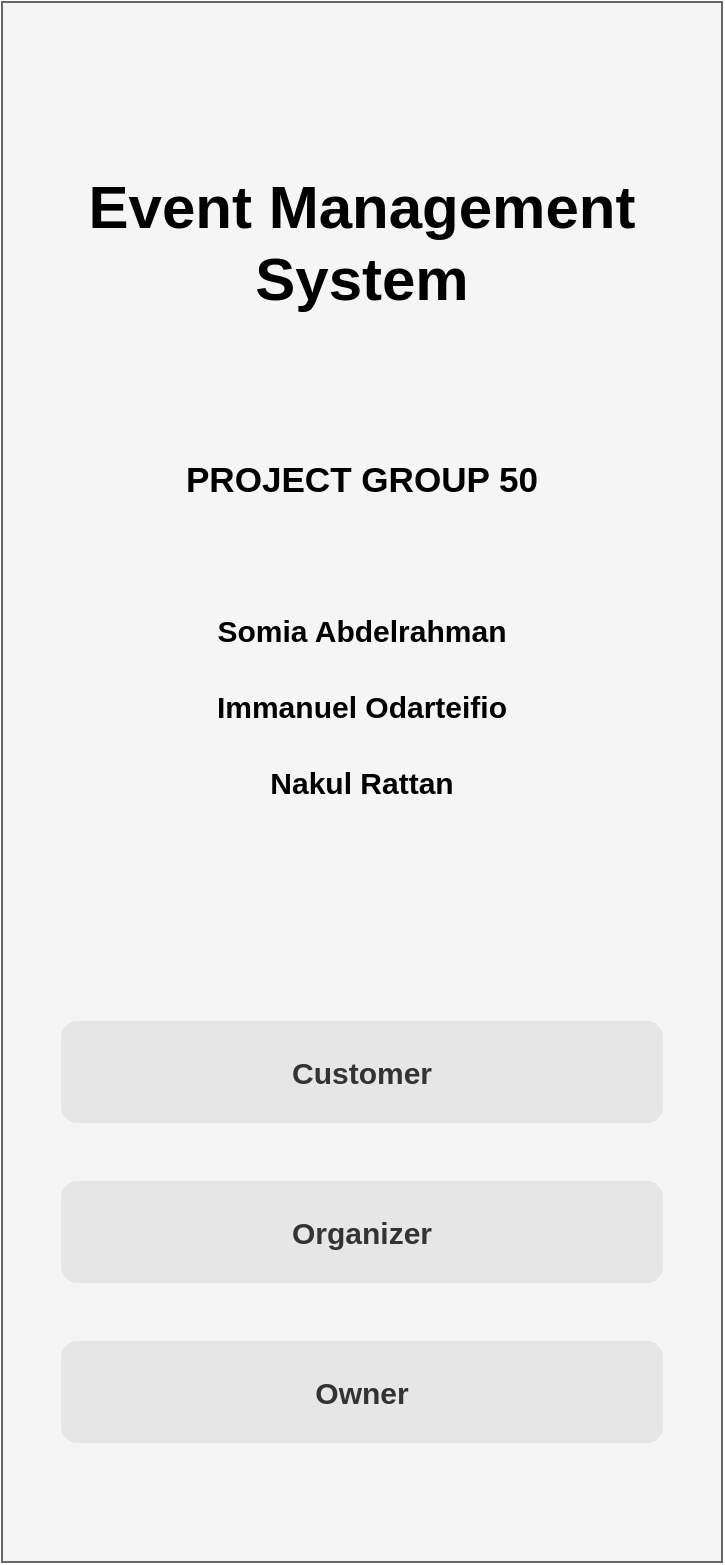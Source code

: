 <mxfile version="20.5.3" type="device" pages="18"><diagram id="ktZ1kZAOp_KVVU4FTJwp" name="HomeScreen"><mxGraphModel dx="1038" dy="579" grid="1" gridSize="10" guides="1" tooltips="1" connect="1" arrows="1" fold="1" page="1" pageScale="1" pageWidth="850" pageHeight="1100" background="#ffffff" math="0" shadow="0"><root><mxCell id="0"/><mxCell id="1" parent="0"/><mxCell id="wiPIwA7AWnu9NB3xSRzd-2" value="" style="rounded=0;whiteSpace=wrap;html=1;labelBackgroundColor=none;labelBorderColor=none;fillColor=#f5f5f5;strokeColor=#666666;fontColor=#333333;" parent="1" vertex="1"><mxGeometry x="40" y="40" width="360" height="780" as="geometry"/></mxCell><mxCell id="wiPIwA7AWnu9NB3xSRzd-5" value="&lt;p&gt;&lt;b&gt;&lt;font style=&quot;font-size: 15px;&quot;&gt;Customer&lt;/font&gt;&lt;/b&gt;&lt;/p&gt;" style="rounded=1;html=1;shadow=0;dashed=0;whiteSpace=wrap;fontSize=10;fillColor=#E6E6E6;align=center;strokeColor=#E6E6E6;fontColor=#333333;labelBackgroundColor=none;" parent="1" vertex="1"><mxGeometry x="70" y="550" width="300" height="50" as="geometry"/></mxCell><mxCell id="wiPIwA7AWnu9NB3xSRzd-6" value="&lt;b&gt;Organizer&lt;/b&gt;" style="rounded=1;html=1;shadow=0;dashed=0;whiteSpace=wrap;fontSize=15;fillColor=#E6E6E6;align=center;strokeColor=#E6E6E6;fontColor=#333333;" parent="1" vertex="1"><mxGeometry x="70" y="630" width="300" height="50" as="geometry"/></mxCell><mxCell id="wiPIwA7AWnu9NB3xSRzd-7" value="&lt;b&gt;&lt;font style=&quot;font-size: 15px;&quot;&gt;Owner&lt;/font&gt;&lt;/b&gt;" style="rounded=1;html=1;shadow=0;dashed=0;whiteSpace=wrap;fontSize=10;fillColor=#E6E6E6;align=center;strokeColor=#E6E6E6;fontColor=#333333;" parent="1" vertex="1"><mxGeometry x="70" y="710" width="300" height="50" as="geometry"/></mxCell><mxCell id="wiPIwA7AWnu9NB3xSRzd-8" value="&lt;h1&gt;Event Management System&lt;/h1&gt;" style="text;html=1;strokeColor=none;fillColor=none;align=center;verticalAlign=middle;whiteSpace=wrap;rounded=0;fontSize=15;" parent="1" vertex="1"><mxGeometry x="70" y="90" width="300" height="140" as="geometry"/></mxCell><mxCell id="wiPIwA7AWnu9NB3xSRzd-9" value="&lt;div&gt;&lt;h3&gt;&lt;span class=&quot;profileCardAvatarThumb&quot;&gt;PROJECT GROUP 50&lt;br&gt;&lt;/span&gt;&lt;/h3&gt;&lt;/div&gt;&lt;div&gt;&lt;span class=&quot;profileCardAvatarThumb&quot;&gt;&lt;br&gt;&lt;/span&gt;&lt;/div&gt;&lt;div&gt;&lt;h4&gt;&lt;span class=&quot;profileCardAvatarThumb&quot;&gt;Somia Abdelrahman&lt;/span&gt;&lt;/h4&gt;&lt;/div&gt;&lt;div&gt;&lt;h4&gt;&lt;span class=&quot;profileCardAvatarThumb&quot;&gt;Immanuel Odarteifio&lt;/span&gt;&lt;/h4&gt;&lt;/div&gt;&lt;div&gt;&lt;h4&gt;&lt;span class=&quot;profileCardAvatarThumb&quot;&gt;Nakul Rattan&lt;br&gt;&lt;/span&gt;&lt;/h4&gt;&lt;/div&gt;" style="text;html=1;strokeColor=none;fillColor=none;align=center;verticalAlign=middle;whiteSpace=wrap;rounded=0;fontSize=15;" parent="1" vertex="1"><mxGeometry x="120" y="260" width="200" height="190" as="geometry"/></mxCell></root></mxGraphModel></diagram><diagram id="Thbez_UmkCgi4xCs-JXZ" name="CustomerSearch"><mxGraphModel dx="1038" dy="579" grid="1" gridSize="10" guides="1" tooltips="1" connect="1" arrows="1" fold="1" page="1" pageScale="1" pageWidth="850" pageHeight="1100" math="0" shadow="0"><root><mxCell id="0"/><mxCell id="1" parent="0"/><mxCell id="st6ZMQonMmC1xOwCfzmm-1" value="" style="rounded=0;whiteSpace=wrap;html=1;labelBackgroundColor=none;labelBorderColor=none;fillColor=#f5f5f5;fontColor=#333333;strokeColor=#666666;glass=0;sketch=0;shadow=0;" parent="1" vertex="1"><mxGeometry x="40" y="40" width="360" height="780" as="geometry"/></mxCell><mxCell id="st6ZMQonMmC1xOwCfzmm-2" value="&lt;h1&gt;Customer Search&lt;br&gt;&lt;/h1&gt;" style="text;html=1;strokeColor=none;fillColor=none;align=center;verticalAlign=middle;whiteSpace=wrap;rounded=0;shadow=0;glass=0;labelBackgroundColor=none;labelBorderColor=none;sketch=0;fontSize=15;fontColor=#000000;" parent="1" vertex="1"><mxGeometry x="70" y="110" width="300" height="110" as="geometry"/></mxCell><mxCell id="st6ZMQonMmC1xOwCfzmm-3" value="&lt;font style=&quot;font-size: 15px;&quot;&gt;&lt;b&gt;Search&lt;br&gt;&lt;/b&gt;&lt;/font&gt;" style="rounded=1;html=1;shadow=0;dashed=0;whiteSpace=wrap;fontSize=10;fillColor=#E6E6E6;align=center;strokeColor=#E6E6E6;fontColor=#333333;labelBackgroundColor=none;" parent="1" vertex="1"><mxGeometry x="70" y="530" width="300" height="50" as="geometry"/></mxCell><mxCell id="st6ZMQonMmC1xOwCfzmm-5" value="&lt;font style=&quot;font-size: 20px;&quot;&gt;Enter Email Address&lt;/font&gt;" style="rounded=0;whiteSpace=wrap;html=1;shadow=0;glass=0;labelBackgroundColor=none;labelBorderColor=none;sketch=0;fontFamily=Helvetica;fontSize=27;fontColor=#000000;" parent="1" vertex="1"><mxGeometry x="70" y="430" width="300" height="60" as="geometry"/></mxCell><mxCell id="naOsHF8UooIYROT7IReJ-1" value="" style="shape=image;html=1;verticalAlign=top;verticalLabelPosition=bottom;labelBackgroundColor=#ffffff;imageAspect=0;aspect=fixed;image=https://cdn3.iconfinder.com/data/icons/arrow-outline-8/32/left-128.png;shadow=0;glass=0;labelBorderColor=none;sketch=0;fontFamily=Helvetica;fontSize=20;fontColor=#000000;" parent="1" vertex="1"><mxGeometry x="50" y="50" width="60" height="60" as="geometry"/></mxCell></root></mxGraphModel></diagram><diagram id="DHNgPXn4w5JuV_WwOHgO" name="CustomerRegistration"><mxGraphModel dx="1038" dy="579" grid="1" gridSize="10" guides="1" tooltips="1" connect="1" arrows="1" fold="1" page="1" pageScale="1" pageWidth="850" pageHeight="1100" math="0" shadow="0"><root><mxCell id="0"/><mxCell id="1" parent="0"/><mxCell id="4Zoers7paZqeYSU1mYl5-2" value="" style="rounded=0;whiteSpace=wrap;html=1;labelBackgroundColor=none;labelBorderColor=none;fillColor=#f5f5f5;fontColor=#333333;strokeColor=#666666;glass=0;sketch=0;shadow=0;" parent="1" vertex="1"><mxGeometry x="40" y="40" width="360" height="780" as="geometry"/></mxCell><mxCell id="oJOHeZCJZfAT7nCZHHOQ-1" value="&lt;b&gt;&lt;font style=&quot;font-size: 15px;&quot;&gt;Submit&lt;/font&gt;&lt;/b&gt;" style="rounded=1;html=1;shadow=0;dashed=0;whiteSpace=wrap;fontSize=10;fillColor=#E6E6E6;align=center;strokeColor=#E6E6E6;fontColor=#333333;labelBackgroundColor=none;" parent="1" vertex="1"><mxGeometry x="70" y="630" width="300" height="50" as="geometry"/></mxCell><mxCell id="oJOHeZCJZfAT7nCZHHOQ-2" value="&lt;h1 style=&quot;font-size: 27px;&quot;&gt;Customer Registration&lt;br&gt;&lt;/h1&gt;" style="text;html=1;strokeColor=none;fillColor=none;align=center;verticalAlign=middle;whiteSpace=wrap;rounded=0;shadow=0;glass=0;labelBackgroundColor=none;labelBorderColor=none;sketch=0;fontSize=15;fontColor=#000000;" parent="1" vertex="1"><mxGeometry x="70" y="110" width="300" height="110" as="geometry"/></mxCell><mxCell id="KR1_de2Ml2tVYhg7cya_-1" value="Enter First Name" style="rounded=0;whiteSpace=wrap;html=1;shadow=0;glass=0;labelBackgroundColor=none;labelBorderColor=none;sketch=0;fontSize=15;fontColor=#000000;" parent="1" vertex="1"><mxGeometry x="70" y="230" width="140" height="60" as="geometry"/></mxCell><mxCell id="rCaVjKKokABGMVcL2vii-1" value="Enter Email Address" style="rounded=0;whiteSpace=wrap;html=1;shadow=0;glass=0;labelBackgroundColor=none;labelBorderColor=none;sketch=0;fontSize=15;fontColor=#000000;" parent="1" vertex="1"><mxGeometry x="70" y="300" width="300" height="60" as="geometry"/></mxCell><mxCell id="rCaVjKKokABGMVcL2vii-2" value="Enter Last Name" style="rounded=0;whiteSpace=wrap;html=1;shadow=0;glass=0;labelBackgroundColor=none;labelBorderColor=none;sketch=0;fontSize=15;fontColor=#000000;" parent="1" vertex="1"><mxGeometry x="230" y="230" width="140" height="60" as="geometry"/></mxCell><mxCell id="rCaVjKKokABGMVcL2vii-3" value="Enter Phone Number" style="rounded=0;whiteSpace=wrap;html=1;shadow=0;glass=0;labelBackgroundColor=none;labelBorderColor=none;sketch=0;fontSize=15;fontColor=#000000;" parent="1" vertex="1"><mxGeometry x="70" y="370" width="300" height="60" as="geometry"/></mxCell><mxCell id="rCaVjKKokABGMVcL2vii-4" value="Enter Street Address" style="rounded=0;whiteSpace=wrap;html=1;shadow=0;glass=0;labelBackgroundColor=none;labelBorderColor=none;sketch=0;fontSize=15;fontColor=#000000;" parent="1" vertex="1"><mxGeometry x="70" y="440" width="300" height="60" as="geometry"/></mxCell><mxCell id="rCaVjKKokABGMVcL2vii-5" value="Enter Apt Number" style="rounded=0;whiteSpace=wrap;html=1;shadow=0;glass=0;labelBackgroundColor=none;labelBorderColor=none;sketch=0;fontSize=15;fontColor=#000000;" parent="1" vertex="1"><mxGeometry x="70" y="510" width="140" height="60" as="geometry"/></mxCell><mxCell id="rCaVjKKokABGMVcL2vii-6" value="Enter Zip Code" style="rounded=0;whiteSpace=wrap;html=1;shadow=0;glass=0;labelBackgroundColor=none;labelBorderColor=none;sketch=0;fontSize=15;fontColor=#000000;" parent="1" vertex="1"><mxGeometry x="230" y="510" width="140" height="60" as="geometry"/></mxCell><mxCell id="lDLW8AEsc78D1Y45lRud-1" value="" style="shape=image;html=1;verticalAlign=top;verticalLabelPosition=bottom;labelBackgroundColor=#ffffff;imageAspect=0;aspect=fixed;image=https://cdn3.iconfinder.com/data/icons/arrow-outline-8/32/left-128.png;shadow=0;glass=0;labelBorderColor=none;sketch=0;fontFamily=Helvetica;fontSize=20;fontColor=#000000;" parent="1" vertex="1"><mxGeometry x="50" y="50" width="60" height="60" as="geometry"/></mxCell></root></mxGraphModel></diagram><diagram id="R0oqecyB91uEkx-Svh2Y" name="CustomerScreen"><mxGraphModel dx="1038" dy="579" grid="1" gridSize="10" guides="1" tooltips="1" connect="1" arrows="1" fold="1" page="1" pageScale="1" pageWidth="850" pageHeight="1100" math="0" shadow="0"><root><mxCell id="0"/><mxCell id="1" parent="0"/><mxCell id="w0sWtaXSTk2JBl4kIZRQ-1" value="" style="rounded=0;whiteSpace=wrap;html=1;labelBackgroundColor=none;labelBorderColor=none;fillColor=#f5f5f5;fontColor=#333333;strokeColor=#666666;glass=0;sketch=0;shadow=0;" parent="1" vertex="1"><mxGeometry x="40" y="40" width="360" height="780" as="geometry"/></mxCell><mxCell id="BfgjbCSISUlqJXYaoOHn-1" value="&lt;h1&gt;Welcome, Michael!&lt;/h1&gt;" style="text;html=1;strokeColor=none;fillColor=none;align=center;verticalAlign=middle;whiteSpace=wrap;rounded=0;shadow=0;glass=0;labelBackgroundColor=none;labelBorderColor=none;sketch=0;fontSize=15;fontColor=#000000;" parent="1" vertex="1"><mxGeometry x="70" y="110" width="300" height="110" as="geometry"/></mxCell><mxCell id="eDMTBBoGHZgw13DaO_vL-1" value="&lt;b&gt;&lt;font style=&quot;font-size: 15px;&quot;&gt;Book Tickets&lt;br&gt;&lt;/font&gt;&lt;/b&gt;" style="rounded=1;html=1;shadow=0;dashed=0;whiteSpace=wrap;fontSize=10;fillColor=#E6E6E6;align=center;strokeColor=#E6E6E6;fontColor=#333333;labelBackgroundColor=none;" parent="1" vertex="1"><mxGeometry x="70" y="500" width="300" height="50" as="geometry"/></mxCell><mxCell id="eDMTBBoGHZgw13DaO_vL-2" value="&lt;b&gt;&lt;font style=&quot;font-size: 15px;&quot;&gt;View Tickets&lt;/font&gt;&lt;/b&gt;" style="rounded=1;html=1;shadow=0;dashed=0;whiteSpace=wrap;fontSize=10;fillColor=#E6E6E6;align=center;strokeColor=#E6E6E6;fontColor=#333333;labelBackgroundColor=none;" parent="1" vertex="1"><mxGeometry x="70" y="580" width="300" height="50" as="geometry"/></mxCell><mxCell id="eDMTBBoGHZgw13DaO_vL-3" value="&lt;font style=&quot;font-size: 15px;&quot;&gt;&lt;b&gt;Leave A Review&lt;/b&gt;&lt;/font&gt;" style="rounded=1;html=1;shadow=0;dashed=0;whiteSpace=wrap;fontSize=10;fillColor=#E6E6E6;align=center;strokeColor=#E6E6E6;fontColor=#333333;labelBackgroundColor=none;" parent="1" vertex="1"><mxGeometry x="70" y="660" width="300" height="50" as="geometry"/></mxCell><mxCell id="3rRj3Jc-J1RjuMkcbbgW-1" value="" style="shape=image;html=1;verticalAlign=top;verticalLabelPosition=bottom;labelBackgroundColor=#ffffff;imageAspect=0;aspect=fixed;image=https://cdn3.iconfinder.com/data/icons/arrow-outline-8/32/left-128.png;shadow=0;glass=0;labelBorderColor=none;sketch=0;fontFamily=Helvetica;fontSize=20;fontColor=#000000;" parent="1" vertex="1"><mxGeometry x="50" y="50" width="60" height="60" as="geometry"/></mxCell></root></mxGraphModel></diagram><diagram id="Li2nKF50g15_i-E6MJ6q" name="TicketBookingScreen"><mxGraphModel dx="1038" dy="579" grid="1" gridSize="10" guides="1" tooltips="1" connect="1" arrows="1" fold="1" page="1" pageScale="1" pageWidth="850" pageHeight="1100" math="0" shadow="0"><root><mxCell id="0"/><mxCell id="1" parent="0"/><mxCell id="vW4naTP6xcxqFlOp47gv-1" value="" style="rounded=0;whiteSpace=wrap;html=1;labelBackgroundColor=none;labelBorderColor=none;fillColor=#f5f5f5;fontColor=#333333;strokeColor=#666666;glass=0;sketch=0;shadow=0;" parent="1" vertex="1"><mxGeometry x="40" y="40" width="360" height="780" as="geometry"/></mxCell><mxCell id="vW4naTP6xcxqFlOp47gv-7" value="" style="rounded=0;whiteSpace=wrap;html=1;shadow=0;glass=0;labelBackgroundColor=none;labelBorderColor=none;sketch=0;fontFamily=Helvetica;fontSize=15;fontColor=#000000;" parent="1" vertex="1"><mxGeometry x="70" y="380" width="300" height="250" as="geometry"/></mxCell><mxCell id="vW4naTP6xcxqFlOp47gv-2" value="&lt;h1&gt;Book Tickets&lt;/h1&gt;" style="text;html=1;strokeColor=none;fillColor=none;align=center;verticalAlign=middle;whiteSpace=wrap;rounded=0;shadow=0;glass=0;labelBackgroundColor=none;labelBorderColor=none;sketch=0;fontSize=15;fontColor=#000000;" parent="1" vertex="1"><mxGeometry x="70" y="110" width="300" height="110" as="geometry"/></mxCell><mxCell id="vW4naTP6xcxqFlOp47gv-3" value="&lt;b&gt;&lt;font style=&quot;font-size: 15px;&quot;&gt;Submit&lt;/font&gt;&lt;/b&gt;" style="rounded=1;html=1;shadow=0;dashed=0;whiteSpace=wrap;fontSize=10;fillColor=#E6E6E6;align=center;strokeColor=#E6E6E6;fontColor=#333333;labelBackgroundColor=none;" parent="1" vertex="1"><mxGeometry x="70" y="720" width="300" height="50" as="geometry"/></mxCell><mxCell id="vW4naTP6xcxqFlOp47gv-4" value="&lt;h3&gt;&lt;font style=&quot;font-size: 15px;&quot; face=&quot;Helvetica&quot;&gt;Choose Date&lt;/font&gt;&lt;/h3&gt;" style="fillColor=none;strokeColor=none;html=1;fontSize=11;fontStyle=0;align=left;fontColor=#596780;fontStyle=1;fontSize=11;sketch=1;hachureGap=4;pointerEvents=0;fontFamily=Architects Daughter;fontSource=https%3A%2F%2Ffonts.googleapis.com%2Fcss%3Ffamily%3DArchitects%2BDaughter;shadow=0;glass=0;labelBackgroundColor=none;labelBorderColor=none;" parent="1" vertex="1"><mxGeometry x="70" y="220" width="300" height="50" as="geometry"/></mxCell><mxCell id="vW4naTP6xcxqFlOp47gv-5" value="&lt;font face=&quot;Helvetica&quot;&gt;Choose Date&lt;/font&gt;" style="rounded=1;arcSize=9;fillColor=#F7F8F9;align=left;spacingLeft=5;strokeColor=#DEE1E6;html=1;strokeWidth=2;fontColor=#596780;fontSize=12;sketch=1;hachureGap=4;pointerEvents=0;fontFamily=Architects Daughter;fontSource=https%3A%2F%2Ffonts.googleapis.com%2Fcss%3Ffamily%3DArchitects%2BDaughter;shadow=0;glass=0;labelBackgroundColor=none;labelBorderColor=none;" parent="1" vertex="1"><mxGeometry x="70" y="280" width="180" height="55" as="geometry"/></mxCell><mxCell id="vW4naTP6xcxqFlOp47gv-6" value="" style="shape=mxgraph.gmdl.calendar;fillColor=#5A6881;strokeColor=none;sketch=0;hachureGap=4;pointerEvents=0;fontFamily=Architects Daughter;fontSource=https%3A%2F%2Ffonts.googleapis.com%2Fcss%3Ffamily%3DArchitects%2BDaughter;fontSize=20;shadow=0;glass=0;labelBackgroundColor=none;labelBorderColor=none;fontColor=#000000;" parent="vW4naTP6xcxqFlOp47gv-5" vertex="1"><mxGeometry x="1" y="0.5" width="18" height="18" relative="1" as="geometry"><mxPoint x="-29" y="-9" as="offset"/></mxGeometry></mxCell><mxCell id="vW4naTP6xcxqFlOp47gv-11" value="&lt;p align=&quot;left&quot;&gt;&lt;br&gt;&lt;/p&gt;&lt;div&gt;&lt;p&gt;&lt;br&gt;&lt;/p&gt;&lt;p&gt;&lt;br&gt;&lt;/p&gt;&lt;/div&gt;" style="rounded=0;whiteSpace=wrap;html=1;shadow=0;glass=0;labelBackgroundColor=none;labelBorderColor=none;sketch=0;fontFamily=Helvetica;fontSize=15;fontColor=#000000;" parent="1" vertex="1"><mxGeometry x="70" y="380" width="300" height="100" as="geometry"/></mxCell><mxCell id="vW4naTP6xcxqFlOp47gv-12" value="&lt;b&gt;Event Name:&lt;/b&gt;" style="text;html=1;strokeColor=none;fillColor=none;align=center;verticalAlign=middle;whiteSpace=wrap;rounded=0;shadow=0;glass=0;labelBackgroundColor=none;labelBorderColor=none;sketch=0;fontFamily=Helvetica;fontSize=15;fontColor=#000000;" parent="1" vertex="1"><mxGeometry x="80" y="390" width="100" height="30" as="geometry"/></mxCell><mxCell id="vW4naTP6xcxqFlOp47gv-13" value="&lt;div align=&quot;left&quot;&gt;Venue:&lt;/div&gt;" style="text;html=1;strokeColor=none;fillColor=none;align=left;verticalAlign=middle;whiteSpace=wrap;rounded=0;shadow=0;glass=0;labelBackgroundColor=none;labelBorderColor=none;sketch=0;fontFamily=Helvetica;fontSize=15;fontColor=#000000;" parent="1" vertex="1"><mxGeometry x="80" y="445" width="60" height="30" as="geometry"/></mxCell><mxCell id="vW4naTP6xcxqFlOp47gv-14" value="&lt;div align=&quot;left&quot;&gt;Type of Event:&lt;/div&gt;" style="text;html=1;strokeColor=none;fillColor=none;align=left;verticalAlign=middle;whiteSpace=wrap;rounded=0;shadow=0;glass=0;labelBackgroundColor=none;labelBorderColor=none;sketch=0;fontFamily=Helvetica;fontSize=15;fontColor=#000000;" parent="1" vertex="1"><mxGeometry x="80" y="415" width="130" height="30" as="geometry"/></mxCell><mxCell id="vW4naTP6xcxqFlOp47gv-16" value="&lt;p align=&quot;left&quot;&gt;&lt;br&gt;&lt;/p&gt;&lt;div&gt;&lt;p&gt;&lt;br&gt;&lt;/p&gt;&lt;p&gt;&lt;br&gt;&lt;/p&gt;&lt;/div&gt;" style="rounded=0;whiteSpace=wrap;html=1;shadow=0;glass=0;labelBackgroundColor=none;labelBorderColor=none;sketch=0;fontFamily=Helvetica;fontSize=15;fontColor=#000000;" parent="1" vertex="1"><mxGeometry x="70" y="480" width="300" height="100" as="geometry"/></mxCell><mxCell id="vW4naTP6xcxqFlOp47gv-17" value="&lt;b&gt;Event Name:&lt;/b&gt;" style="text;html=1;strokeColor=none;fillColor=none;align=center;verticalAlign=middle;whiteSpace=wrap;rounded=0;shadow=0;glass=0;labelBackgroundColor=none;labelBorderColor=none;sketch=0;fontFamily=Helvetica;fontSize=15;fontColor=#000000;" parent="1" vertex="1"><mxGeometry x="80" y="490" width="100" height="30" as="geometry"/></mxCell><mxCell id="vW4naTP6xcxqFlOp47gv-18" value="&lt;div align=&quot;left&quot;&gt;Venue:&lt;/div&gt;" style="text;html=1;strokeColor=none;fillColor=none;align=left;verticalAlign=middle;whiteSpace=wrap;rounded=0;shadow=0;glass=0;labelBackgroundColor=none;labelBorderColor=none;sketch=0;fontFamily=Helvetica;fontSize=15;fontColor=#000000;" parent="1" vertex="1"><mxGeometry x="80" y="545" width="60" height="30" as="geometry"/></mxCell><mxCell id="vW4naTP6xcxqFlOp47gv-19" value="&lt;div align=&quot;left&quot;&gt;Type of Event:&lt;/div&gt;" style="text;html=1;strokeColor=none;fillColor=none;align=left;verticalAlign=middle;whiteSpace=wrap;rounded=0;shadow=0;glass=0;labelBackgroundColor=none;labelBorderColor=none;sketch=0;fontFamily=Helvetica;fontSize=15;fontColor=#000000;" parent="1" vertex="1"><mxGeometry x="80" y="515" width="130" height="30" as="geometry"/></mxCell><mxCell id="vW4naTP6xcxqFlOp47gv-20" value="&lt;p align=&quot;left&quot;&gt;&lt;br&gt;&lt;/p&gt;&lt;div&gt;&lt;p&gt;&lt;br&gt;&lt;/p&gt;&lt;p&gt;&lt;br&gt;&lt;/p&gt;&lt;/div&gt;" style="rounded=0;whiteSpace=wrap;html=1;shadow=0;glass=0;labelBackgroundColor=none;labelBorderColor=none;sketch=0;fontFamily=Helvetica;fontSize=15;fontColor=#000000;" parent="1" vertex="1"><mxGeometry x="70" y="580" width="300" height="100" as="geometry"/></mxCell><mxCell id="vW4naTP6xcxqFlOp47gv-21" value="&lt;b&gt;Event Name:&lt;/b&gt;" style="text;html=1;strokeColor=none;fillColor=none;align=center;verticalAlign=middle;whiteSpace=wrap;rounded=0;shadow=0;glass=0;labelBackgroundColor=none;labelBorderColor=none;sketch=0;fontFamily=Helvetica;fontSize=15;fontColor=#000000;" parent="1" vertex="1"><mxGeometry x="80" y="590" width="100" height="30" as="geometry"/></mxCell><mxCell id="vW4naTP6xcxqFlOp47gv-22" value="&lt;div align=&quot;left&quot;&gt;Venue:&lt;/div&gt;" style="text;html=1;strokeColor=none;fillColor=none;align=left;verticalAlign=middle;whiteSpace=wrap;rounded=0;shadow=0;glass=0;labelBackgroundColor=none;labelBorderColor=none;sketch=0;fontFamily=Helvetica;fontSize=15;fontColor=#000000;" parent="1" vertex="1"><mxGeometry x="80" y="645" width="60" height="30" as="geometry"/></mxCell><mxCell id="vW4naTP6xcxqFlOp47gv-23" value="&lt;div align=&quot;left&quot;&gt;Type of Event:&lt;/div&gt;" style="text;html=1;strokeColor=none;fillColor=none;align=left;verticalAlign=middle;whiteSpace=wrap;rounded=0;shadow=0;glass=0;labelBackgroundColor=none;labelBorderColor=none;sketch=0;fontFamily=Helvetica;fontSize=15;fontColor=#000000;" parent="1" vertex="1"><mxGeometry x="80" y="615" width="130" height="30" as="geometry"/></mxCell><mxCell id="vW4naTP6xcxqFlOp47gv-9" value="" style="html=1;verticalLabelPosition=bottom;labelBackgroundColor=#ffffff;verticalAlign=top;shadow=0;dashed=0;strokeWidth=2;shape=mxgraph.ios7.misc.scroll_(vertical);fillColor=#a0a0a0;glass=0;labelBorderColor=none;sketch=0;fontFamily=Helvetica;fontSize=15;fontColor=#000000;" parent="1" vertex="1"><mxGeometry x="364" y="380" width="6" height="130" as="geometry"/></mxCell><mxCell id="QwQX68cAHjOMYWGz48xQ-1" value="" style="shape=image;html=1;verticalAlign=top;verticalLabelPosition=bottom;labelBackgroundColor=#ffffff;imageAspect=0;aspect=fixed;image=https://cdn3.iconfinder.com/data/icons/arrow-outline-8/32/left-128.png;shadow=0;glass=0;labelBorderColor=none;sketch=0;fontFamily=Helvetica;fontSize=20;fontColor=#000000;" parent="1" vertex="1"><mxGeometry x="50" y="50" width="60" height="60" as="geometry"/></mxCell></root></mxGraphModel></diagram><diagram id="vVyA_Qq9-Qq06c-uv0tK" name="BookingSuccessScreen"><mxGraphModel dx="1038" dy="579" grid="1" gridSize="10" guides="1" tooltips="1" connect="1" arrows="1" fold="1" page="1" pageScale="1" pageWidth="850" pageHeight="1100" math="0" shadow="0"><root><mxCell id="0"/><mxCell id="1" parent="0"/><mxCell id="xbe53sm8keHeClKl4sOR-1" value="" style="rounded=0;whiteSpace=wrap;html=1;labelBackgroundColor=none;labelBorderColor=none;fillColor=#f5f5f5;fontColor=#333333;strokeColor=#666666;glass=0;sketch=0;shadow=0;" parent="1" vertex="1"><mxGeometry x="40" y="40" width="360" height="780" as="geometry"/></mxCell><mxCell id="TdSmKwWqP7ZPKLk8rstk-1" value="&lt;h1 style=&quot;font-size: 28px;&quot;&gt;&lt;font style=&quot;font-size: 28px;&quot;&gt;Booking Confirmation&lt;br&gt;&lt;/font&gt;&lt;/h1&gt;" style="text;html=1;strokeColor=none;fillColor=none;align=center;verticalAlign=middle;whiteSpace=wrap;rounded=0;shadow=0;glass=0;labelBackgroundColor=none;labelBorderColor=none;sketch=0;fontSize=15;fontColor=#000000;" parent="1" vertex="1"><mxGeometry x="70" y="110" width="300" height="110" as="geometry"/></mxCell><mxCell id="DV10hxWMEDtemDq2c-Ne-1" value="&lt;h1&gt;Success!&lt;/h1&gt;" style="text;html=1;strokeColor=none;fillColor=none;align=center;verticalAlign=middle;whiteSpace=wrap;rounded=0;shadow=0;glass=0;labelBackgroundColor=none;labelBorderColor=none;sketch=0;fontFamily=Helvetica;fontSize=15;fontColor=#000000;" parent="1" vertex="1"><mxGeometry x="70" y="230" width="300" height="50" as="geometry"/></mxCell><mxCell id="DV10hxWMEDtemDq2c-Ne-2" value="" style="shape=image;html=1;verticalAlign=top;verticalLabelPosition=bottom;labelBackgroundColor=#ffffff;imageAspect=0;aspect=fixed;image=https://cdn4.iconfinder.com/data/icons/essentials-74/24/040_-_Tick-128.png;shadow=0;glass=0;labelBorderColor=none;sketch=0;fontFamily=Helvetica;fontSize=15;fontColor=#000000;" parent="1" vertex="1"><mxGeometry x="175" y="300" width="90" height="90" as="geometry"/></mxCell><mxCell id="3UXFom22DxjiW_EsSmAm-5" value="Date:" style="text;html=1;strokeColor=none;fillColor=none;align=left;verticalAlign=middle;whiteSpace=wrap;rounded=0;shadow=0;glass=0;labelBackgroundColor=none;labelBorderColor=none;sketch=0;fontFamily=Helvetica;fontSize=28;fontColor=#000000;" parent="1" vertex="1"><mxGeometry x="70" y="580" width="150" height="30" as="geometry"/></mxCell><mxCell id="3UXFom22DxjiW_EsSmAm-6" value="Event:" style="text;html=1;strokeColor=none;fillColor=none;align=left;verticalAlign=middle;whiteSpace=wrap;rounded=0;shadow=0;glass=0;labelBackgroundColor=none;labelBorderColor=none;sketch=0;fontFamily=Helvetica;fontSize=28;fontColor=#000000;" parent="1" vertex="1"><mxGeometry x="70" y="460" width="150" height="30" as="geometry"/></mxCell><mxCell id="3UXFom22DxjiW_EsSmAm-7" style="edgeStyle=orthogonalEdgeStyle;rounded=0;orthogonalLoop=1;jettySize=auto;html=1;exitX=0.5;exitY=1;exitDx=0;exitDy=0;fontFamily=Helvetica;fontSize=28;fontColor=#000000;" parent="1" source="3UXFom22DxjiW_EsSmAm-5" target="3UXFom22DxjiW_EsSmAm-5" edge="1"><mxGeometry relative="1" as="geometry"/></mxCell><mxCell id="3UXFom22DxjiW_EsSmAm-9" value="Venue:" style="text;html=1;strokeColor=none;fillColor=none;align=left;verticalAlign=middle;whiteSpace=wrap;rounded=0;shadow=0;glass=0;labelBackgroundColor=none;labelBorderColor=none;sketch=0;fontFamily=Helvetica;fontSize=28;fontColor=#000000;" parent="1" vertex="1"><mxGeometry x="70" y="520" width="150" height="30" as="geometry"/></mxCell><mxCell id="4ACTDXtOdh-L-lUf3nt9-1" value="" style="shape=image;html=1;verticalAlign=top;verticalLabelPosition=bottom;labelBackgroundColor=#ffffff;imageAspect=0;aspect=fixed;image=https://cdn3.iconfinder.com/data/icons/arrow-outline-8/32/left-128.png;shadow=0;glass=0;labelBorderColor=none;sketch=0;fontFamily=Helvetica;fontSize=20;fontColor=#000000;" parent="1" vertex="1"><mxGeometry x="50" y="50" width="60" height="60" as="geometry"/></mxCell></root></mxGraphModel></diagram><diagram id="ep3XoiqmuGDaWPXVTd9H" name="ViewTickets"><mxGraphModel dx="1038" dy="579" grid="1" gridSize="10" guides="1" tooltips="1" connect="1" arrows="1" fold="1" page="1" pageScale="1" pageWidth="850" pageHeight="1100" math="0" shadow="0"><root><mxCell id="0"/><mxCell id="1" parent="0"/><mxCell id="Nm1E16y3Nx8dldZIKGWs-1" value="" style="rounded=0;whiteSpace=wrap;html=1;labelBackgroundColor=none;labelBorderColor=none;fillColor=#f5f5f5;fontColor=#333333;strokeColor=#666666;glass=0;sketch=0;shadow=0;" parent="1" vertex="1"><mxGeometry x="40" y="40" width="360" height="780" as="geometry"/></mxCell><mxCell id="Nm1E16y3Nx8dldZIKGWs-3" value="&lt;h1&gt;View Tickets&lt;br&gt;&lt;/h1&gt;" style="text;html=1;strokeColor=none;fillColor=none;align=center;verticalAlign=middle;whiteSpace=wrap;rounded=0;shadow=0;glass=0;labelBackgroundColor=none;labelBorderColor=none;sketch=0;fontSize=15;fontColor=#000000;" parent="1" vertex="1"><mxGeometry x="70" y="110" width="300" height="110" as="geometry"/></mxCell><mxCell id="UkTMpcLBsA5_UdZWGVb--1" value="" style="shape=image;html=1;verticalAlign=top;verticalLabelPosition=bottom;labelBackgroundColor=#ffffff;imageAspect=0;aspect=fixed;image=https://cdn3.iconfinder.com/data/icons/arrow-outline-8/32/left-128.png;shadow=0;glass=0;labelBorderColor=none;sketch=0;fontFamily=Helvetica;fontSize=20;fontColor=#000000;" parent="1" vertex="1"><mxGeometry x="50" y="50" width="60" height="60" as="geometry"/></mxCell><mxCell id="ZOZu1VqFaz3FTGS4oyzI-1" value="&lt;p align=&quot;left&quot;&gt;&lt;br&gt;&lt;/p&gt;&lt;div&gt;&lt;p&gt;&lt;br&gt;&lt;/p&gt;&lt;p&gt;&lt;br&gt;&lt;/p&gt;&lt;/div&gt;" style="rounded=0;whiteSpace=wrap;html=1;shadow=0;glass=0;labelBackgroundColor=none;labelBorderColor=none;sketch=0;fontFamily=Helvetica;fontSize=15;fontColor=#000000;" parent="1" vertex="1"><mxGeometry x="70" y="270" width="300" height="130" as="geometry"/></mxCell><mxCell id="ZOZu1VqFaz3FTGS4oyzI-2" value="&lt;b&gt;Event Name:&lt;/b&gt;" style="text;html=1;strokeColor=none;fillColor=none;align=left;verticalAlign=middle;whiteSpace=wrap;rounded=0;shadow=0;glass=0;labelBackgroundColor=none;labelBorderColor=none;sketch=0;fontFamily=Helvetica;fontSize=15;fontColor=#000000;" parent="1" vertex="1"><mxGeometry x="80" y="275" width="100" height="30" as="geometry"/></mxCell><mxCell id="ZOZu1VqFaz3FTGS4oyzI-3" value="&lt;div align=&quot;left&quot;&gt;Venue:&lt;/div&gt;" style="text;html=1;strokeColor=none;fillColor=none;align=left;verticalAlign=middle;whiteSpace=wrap;rounded=0;shadow=0;glass=0;labelBackgroundColor=none;labelBorderColor=none;sketch=0;fontFamily=Helvetica;fontSize=15;fontColor=#000000;" parent="1" vertex="1"><mxGeometry x="80" y="335" width="60" height="30" as="geometry"/></mxCell><mxCell id="ZOZu1VqFaz3FTGS4oyzI-4" value="&lt;div align=&quot;left&quot;&gt;Type of Event:&lt;/div&gt;" style="text;html=1;strokeColor=none;fillColor=none;align=left;verticalAlign=middle;whiteSpace=wrap;rounded=0;shadow=0;glass=0;labelBackgroundColor=none;labelBorderColor=none;sketch=0;fontFamily=Helvetica;fontSize=15;fontColor=#000000;" parent="1" vertex="1"><mxGeometry x="80" y="305" width="130" height="30" as="geometry"/></mxCell><mxCell id="ZOZu1VqFaz3FTGS4oyzI-5" value="&lt;div align=&quot;left&quot;&gt;Date:&lt;/div&gt;" style="text;html=1;strokeColor=none;fillColor=none;align=left;verticalAlign=middle;whiteSpace=wrap;rounded=0;shadow=0;glass=0;labelBackgroundColor=none;labelBorderColor=none;sketch=0;fontFamily=Helvetica;fontSize=15;fontColor=#000000;" parent="1" vertex="1"><mxGeometry x="80" y="365" width="60" height="30" as="geometry"/></mxCell><mxCell id="ZOZu1VqFaz3FTGS4oyzI-7" value="&lt;p align=&quot;left&quot;&gt;&lt;br&gt;&lt;/p&gt;&lt;div&gt;&lt;p&gt;&lt;br&gt;&lt;/p&gt;&lt;p&gt;&lt;br&gt;&lt;/p&gt;&lt;/div&gt;" style="rounded=0;whiteSpace=wrap;html=1;shadow=0;glass=0;labelBackgroundColor=none;labelBorderColor=none;sketch=0;fontFamily=Helvetica;fontSize=15;fontColor=#000000;" parent="1" vertex="1"><mxGeometry x="70" y="420" width="300" height="130" as="geometry"/></mxCell><mxCell id="ZOZu1VqFaz3FTGS4oyzI-8" value="&lt;b&gt;Event Name:&lt;/b&gt;" style="text;html=1;strokeColor=none;fillColor=none;align=left;verticalAlign=middle;whiteSpace=wrap;rounded=0;shadow=0;glass=0;labelBackgroundColor=none;labelBorderColor=none;sketch=0;fontFamily=Helvetica;fontSize=15;fontColor=#000000;" parent="1" vertex="1"><mxGeometry x="80" y="425" width="100" height="30" as="geometry"/></mxCell><mxCell id="ZOZu1VqFaz3FTGS4oyzI-9" value="&lt;div align=&quot;left&quot;&gt;Venue:&lt;/div&gt;" style="text;html=1;strokeColor=none;fillColor=none;align=left;verticalAlign=middle;whiteSpace=wrap;rounded=0;shadow=0;glass=0;labelBackgroundColor=none;labelBorderColor=none;sketch=0;fontFamily=Helvetica;fontSize=15;fontColor=#000000;" parent="1" vertex="1"><mxGeometry x="80" y="485" width="60" height="30" as="geometry"/></mxCell><mxCell id="ZOZu1VqFaz3FTGS4oyzI-10" value="&lt;div align=&quot;left&quot;&gt;Type of Event:&lt;/div&gt;" style="text;html=1;strokeColor=none;fillColor=none;align=left;verticalAlign=middle;whiteSpace=wrap;rounded=0;shadow=0;glass=0;labelBackgroundColor=none;labelBorderColor=none;sketch=0;fontFamily=Helvetica;fontSize=15;fontColor=#000000;" parent="1" vertex="1"><mxGeometry x="80" y="455" width="130" height="30" as="geometry"/></mxCell><mxCell id="ZOZu1VqFaz3FTGS4oyzI-11" value="&lt;div align=&quot;left&quot;&gt;Date:&lt;/div&gt;" style="text;html=1;strokeColor=none;fillColor=none;align=left;verticalAlign=middle;whiteSpace=wrap;rounded=0;shadow=0;glass=0;labelBackgroundColor=none;labelBorderColor=none;sketch=0;fontFamily=Helvetica;fontSize=15;fontColor=#000000;" parent="1" vertex="1"><mxGeometry x="80" y="515" width="60" height="30" as="geometry"/></mxCell><mxCell id="ZOZu1VqFaz3FTGS4oyzI-12" value="&lt;p align=&quot;left&quot;&gt;&lt;br&gt;&lt;/p&gt;&lt;div&gt;&lt;p&gt;&lt;br&gt;&lt;/p&gt;&lt;p&gt;&lt;br&gt;&lt;/p&gt;&lt;/div&gt;" style="rounded=0;whiteSpace=wrap;html=1;shadow=0;glass=0;labelBackgroundColor=none;labelBorderColor=none;sketch=0;fontFamily=Helvetica;fontSize=15;fontColor=#000000;" parent="1" vertex="1"><mxGeometry x="70" y="570" width="300" height="130" as="geometry"/></mxCell><mxCell id="ZOZu1VqFaz3FTGS4oyzI-13" value="&lt;b&gt;Event Name:&lt;/b&gt;" style="text;html=1;strokeColor=none;fillColor=none;align=left;verticalAlign=middle;whiteSpace=wrap;rounded=0;shadow=0;glass=0;labelBackgroundColor=none;labelBorderColor=none;sketch=0;fontFamily=Helvetica;fontSize=15;fontColor=#000000;" parent="1" vertex="1"><mxGeometry x="80" y="575" width="100" height="30" as="geometry"/></mxCell><mxCell id="ZOZu1VqFaz3FTGS4oyzI-14" value="&lt;div align=&quot;left&quot;&gt;Venue:&lt;/div&gt;" style="text;html=1;strokeColor=none;fillColor=none;align=left;verticalAlign=middle;whiteSpace=wrap;rounded=0;shadow=0;glass=0;labelBackgroundColor=none;labelBorderColor=none;sketch=0;fontFamily=Helvetica;fontSize=15;fontColor=#000000;" parent="1" vertex="1"><mxGeometry x="80" y="635" width="60" height="30" as="geometry"/></mxCell><mxCell id="ZOZu1VqFaz3FTGS4oyzI-15" value="&lt;div align=&quot;left&quot;&gt;Type of Event:&lt;/div&gt;" style="text;html=1;strokeColor=none;fillColor=none;align=left;verticalAlign=middle;whiteSpace=wrap;rounded=0;shadow=0;glass=0;labelBackgroundColor=none;labelBorderColor=none;sketch=0;fontFamily=Helvetica;fontSize=15;fontColor=#000000;" parent="1" vertex="1"><mxGeometry x="80" y="605" width="130" height="30" as="geometry"/></mxCell><mxCell id="ZOZu1VqFaz3FTGS4oyzI-16" value="&lt;div align=&quot;left&quot;&gt;Date:&lt;/div&gt;" style="text;html=1;strokeColor=none;fillColor=none;align=left;verticalAlign=middle;whiteSpace=wrap;rounded=0;shadow=0;glass=0;labelBackgroundColor=none;labelBorderColor=none;sketch=0;fontFamily=Helvetica;fontSize=15;fontColor=#000000;" parent="1" vertex="1"><mxGeometry x="80" y="665" width="60" height="30" as="geometry"/></mxCell></root></mxGraphModel></diagram><diagram id="6AjvgXVviUt9ybrjHIBl" name="ReviewScreen"><mxGraphModel dx="1038" dy="579" grid="1" gridSize="10" guides="1" tooltips="1" connect="1" arrows="1" fold="1" page="1" pageScale="1" pageWidth="850" pageHeight="1100" math="0" shadow="0"><root><mxCell id="0"/><mxCell id="1" parent="0"/><mxCell id="QCydKXpEci7L3RO3Clpr-1" value="" style="rounded=0;whiteSpace=wrap;html=1;labelBackgroundColor=none;labelBorderColor=none;fillColor=#f5f5f5;fontColor=#333333;strokeColor=#666666;glass=0;sketch=0;shadow=0;" parent="1" vertex="1"><mxGeometry x="40" y="40" width="360" height="780" as="geometry"/></mxCell><mxCell id="QCydKXpEci7L3RO3Clpr-2" value="&lt;h1&gt;Leave A Review&lt;br&gt;&lt;/h1&gt;" style="text;html=1;strokeColor=none;fillColor=none;align=center;verticalAlign=middle;whiteSpace=wrap;rounded=0;shadow=0;glass=0;labelBackgroundColor=none;labelBorderColor=none;sketch=0;fontSize=15;fontColor=#000000;" parent="1" vertex="1"><mxGeometry x="70" y="110" width="300" height="110" as="geometry"/></mxCell><mxCell id="QCydKXpEci7L3RO3Clpr-3" value="" style="shape=image;html=1;verticalAlign=top;verticalLabelPosition=bottom;labelBackgroundColor=#ffffff;imageAspect=0;aspect=fixed;image=https://cdn3.iconfinder.com/data/icons/arrow-outline-8/32/left-128.png;shadow=0;glass=0;labelBorderColor=none;sketch=0;fontFamily=Helvetica;fontSize=20;fontColor=#000000;" parent="1" vertex="1"><mxGeometry x="50" y="50" width="60" height="60" as="geometry"/></mxCell><mxCell id="QCydKXpEci7L3RO3Clpr-4" value="Choose Event" style="rounded=1;fillColor=#dae8fc;strokeColor=#6c8ebf;html=1;align=left;fontSize=12;spacingLeft=10;sketch=0;shadow=0;glass=0;labelBackgroundColor=none;labelBorderColor=none;fontFamily=Helvetica;" parent="1" vertex="1"><mxGeometry x="70" y="240" width="300" height="50" as="geometry"/></mxCell><mxCell id="QCydKXpEci7L3RO3Clpr-5" value="" style="shape=triangle;direction=south;fillColor=#596780;strokeColor=none;html=1;sketch=0;shadow=0;glass=0;labelBackgroundColor=none;labelBorderColor=none;fontFamily=Helvetica;fontSize=20;fontColor=#000000;" parent="QCydKXpEci7L3RO3Clpr-4" vertex="1"><mxGeometry x="1" y="0.5" width="12" height="6" relative="1" as="geometry"><mxPoint x="-20" y="-3" as="offset"/></mxGeometry></mxCell><mxCell id="QCydKXpEci7L3RO3Clpr-17" value="Write your review here" style="rounded=0;whiteSpace=wrap;html=1;shadow=0;glass=0;labelBackgroundColor=none;labelBorderColor=none;sketch=0;fontFamily=Helvetica;fontSize=20;fontColor=#000000;" parent="1" vertex="1"><mxGeometry x="70" y="430" width="300" height="160" as="geometry"/></mxCell><mxCell id="QCydKXpEci7L3RO3Clpr-18" value="" style="verticalLabelPosition=bottom;shadow=0;dashed=0;align=center;html=1;verticalAlign=top;strokeWidth=1;shape=mxgraph.mockup.misc.rating;strokeColor=#999999;fillColor=#ffff00;emptyFillColor=#ffffff;grade=4;ratingScale=5;ratingStyle=star;glass=0;labelBackgroundColor=none;labelBorderColor=none;sketch=0;fontFamily=Helvetica;fontSize=20;fontColor=#000000;" parent="1" vertex="1"><mxGeometry x="107.5" y="380" width="225" height="30" as="geometry"/></mxCell><mxCell id="eN-IJdIrTxU4xv_wLyS8-1" value="&lt;b&gt;&lt;font style=&quot;font-size: 15px;&quot;&gt;Submit&lt;/font&gt;&lt;/b&gt;" style="rounded=1;html=1;shadow=0;dashed=0;whiteSpace=wrap;fontSize=10;fillColor=#E6E6E6;align=center;strokeColor=#E6E6E6;fontColor=#333333;labelBackgroundColor=none;" parent="1" vertex="1"><mxGeometry x="70" y="650" width="300" height="50" as="geometry"/></mxCell></root></mxGraphModel></diagram><diagram name="OrganizerSearch" id="9RtVmtHKIPzvmNJoSYck"><mxGraphModel dx="1038" dy="579" grid="1" gridSize="10" guides="1" tooltips="1" connect="1" arrows="1" fold="1" page="1" pageScale="1" pageWidth="850" pageHeight="1100" math="0" shadow="0"><root><mxCell id="h6hA4kRWCH7LntC0PN5m-0"/><mxCell id="h6hA4kRWCH7LntC0PN5m-1" parent="h6hA4kRWCH7LntC0PN5m-0"/><mxCell id="h6hA4kRWCH7LntC0PN5m-2" value="" style="rounded=0;whiteSpace=wrap;html=1;labelBackgroundColor=none;labelBorderColor=none;fillColor=#f5f5f5;fontColor=#333333;strokeColor=#666666;glass=0;sketch=0;shadow=0;" parent="h6hA4kRWCH7LntC0PN5m-1" vertex="1"><mxGeometry x="40" y="40" width="360" height="780" as="geometry"/></mxCell><mxCell id="h6hA4kRWCH7LntC0PN5m-3" value="&lt;h1&gt;Organizer Search&lt;br&gt;&lt;/h1&gt;" style="text;html=1;strokeColor=none;fillColor=none;align=center;verticalAlign=middle;whiteSpace=wrap;rounded=0;shadow=0;glass=0;labelBackgroundColor=none;labelBorderColor=none;sketch=0;fontSize=15;fontColor=#000000;" parent="h6hA4kRWCH7LntC0PN5m-1" vertex="1"><mxGeometry x="70" y="110" width="300" height="110" as="geometry"/></mxCell><mxCell id="h6hA4kRWCH7LntC0PN5m-4" value="&lt;font style=&quot;font-size: 15px;&quot;&gt;&lt;b&gt;Search&lt;br&gt;&lt;/b&gt;&lt;/font&gt;" style="rounded=1;html=1;shadow=0;dashed=0;whiteSpace=wrap;fontSize=10;fillColor=#E6E6E6;align=center;strokeColor=#E6E6E6;fontColor=#333333;labelBackgroundColor=none;" parent="h6hA4kRWCH7LntC0PN5m-1" vertex="1"><mxGeometry x="70" y="530" width="300" height="50" as="geometry"/></mxCell><mxCell id="h6hA4kRWCH7LntC0PN5m-5" value="&lt;font style=&quot;font-size: 20px;&quot;&gt;Enter Registration Number&lt;br&gt;&lt;/font&gt;" style="rounded=0;whiteSpace=wrap;html=1;shadow=0;glass=0;labelBackgroundColor=none;labelBorderColor=none;sketch=0;fontFamily=Helvetica;fontSize=27;fontColor=#000000;" parent="h6hA4kRWCH7LntC0PN5m-1" vertex="1"><mxGeometry x="70" y="430" width="300" height="60" as="geometry"/></mxCell><mxCell id="h6hA4kRWCH7LntC0PN5m-6" value="" style="shape=image;html=1;verticalAlign=top;verticalLabelPosition=bottom;labelBackgroundColor=#ffffff;imageAspect=0;aspect=fixed;image=https://cdn3.iconfinder.com/data/icons/arrow-outline-8/32/left-128.png;shadow=0;glass=0;labelBorderColor=none;sketch=0;fontFamily=Helvetica;fontSize=20;fontColor=#000000;" parent="h6hA4kRWCH7LntC0PN5m-1" vertex="1"><mxGeometry x="50" y="50" width="60" height="60" as="geometry"/></mxCell></root></mxGraphModel></diagram><diagram name="OrganizerRegistration" id="u-ekHv-IshHsXYdDj07q"><mxGraphModel dx="1038" dy="579" grid="1" gridSize="10" guides="1" tooltips="1" connect="1" arrows="1" fold="1" page="1" pageScale="1" pageWidth="850" pageHeight="1100" math="0" shadow="0"><root><mxCell id="kexp3nIuk_GP2DGZdu7Z-0"/><mxCell id="kexp3nIuk_GP2DGZdu7Z-1" parent="kexp3nIuk_GP2DGZdu7Z-0"/><mxCell id="kexp3nIuk_GP2DGZdu7Z-2" value="" style="rounded=0;whiteSpace=wrap;html=1;labelBackgroundColor=none;labelBorderColor=none;fillColor=#f5f5f5;fontColor=#333333;strokeColor=#666666;glass=0;sketch=0;shadow=0;" parent="kexp3nIuk_GP2DGZdu7Z-1" vertex="1"><mxGeometry x="40" y="40" width="360" height="780" as="geometry"/></mxCell><mxCell id="kexp3nIuk_GP2DGZdu7Z-3" value="&lt;b&gt;&lt;font style=&quot;font-size: 15px;&quot;&gt;Submit&lt;/font&gt;&lt;/b&gt;" style="rounded=1;html=1;shadow=0;dashed=0;whiteSpace=wrap;fontSize=10;fillColor=#E6E6E6;align=center;strokeColor=#E6E6E6;fontColor=#333333;labelBackgroundColor=none;" parent="kexp3nIuk_GP2DGZdu7Z-1" vertex="1"><mxGeometry x="70" y="750" width="300" height="50" as="geometry"/></mxCell><mxCell id="kexp3nIuk_GP2DGZdu7Z-4" value="&lt;h1 style=&quot;font-size: 27px;&quot;&gt;Organizer Registration&lt;br&gt;&lt;/h1&gt;" style="text;html=1;strokeColor=none;fillColor=none;align=center;verticalAlign=middle;whiteSpace=wrap;rounded=0;shadow=0;glass=0;labelBackgroundColor=none;labelBorderColor=none;sketch=0;fontSize=15;fontColor=#000000;" parent="kexp3nIuk_GP2DGZdu7Z-1" vertex="1"><mxGeometry x="70" y="90" width="300" height="110" as="geometry"/></mxCell><mxCell id="kexp3nIuk_GP2DGZdu7Z-5" value="Enter Organization Name" style="rounded=0;whiteSpace=wrap;html=1;shadow=0;glass=0;labelBackgroundColor=none;labelBorderColor=none;sketch=0;fontSize=15;fontColor=#000000;" parent="kexp3nIuk_GP2DGZdu7Z-1" vertex="1"><mxGeometry x="70" y="180" width="300" height="60" as="geometry"/></mxCell><mxCell id="kexp3nIuk_GP2DGZdu7Z-6" value="Enter Email Address" style="rounded=0;whiteSpace=wrap;html=1;shadow=0;glass=0;labelBackgroundColor=none;labelBorderColor=none;sketch=0;fontSize=15;fontColor=#000000;" parent="kexp3nIuk_GP2DGZdu7Z-1" vertex="1"><mxGeometry x="70" y="410" width="300" height="60" as="geometry"/></mxCell><mxCell id="kexp3nIuk_GP2DGZdu7Z-8" value="Enter Phone Number" style="rounded=0;whiteSpace=wrap;html=1;shadow=0;glass=0;labelBackgroundColor=none;labelBorderColor=none;sketch=0;fontSize=15;fontColor=#000000;" parent="kexp3nIuk_GP2DGZdu7Z-1" vertex="1"><mxGeometry x="70" y="490" width="300" height="60" as="geometry"/></mxCell><mxCell id="kexp3nIuk_GP2DGZdu7Z-9" value="Enter Street Address" style="rounded=0;whiteSpace=wrap;html=1;shadow=0;glass=0;labelBackgroundColor=none;labelBorderColor=none;sketch=0;fontSize=15;fontColor=#000000;" parent="kexp3nIuk_GP2DGZdu7Z-1" vertex="1"><mxGeometry x="70" y="570" width="300" height="60" as="geometry"/></mxCell><mxCell id="kexp3nIuk_GP2DGZdu7Z-10" value="Enter Office Number" style="rounded=0;whiteSpace=wrap;html=1;shadow=0;glass=0;labelBackgroundColor=none;labelBorderColor=none;sketch=0;fontSize=15;fontColor=#000000;" parent="kexp3nIuk_GP2DGZdu7Z-1" vertex="1"><mxGeometry x="70" y="650" width="140" height="60" as="geometry"/></mxCell><mxCell id="kexp3nIuk_GP2DGZdu7Z-11" value="Enter Zip Code" style="rounded=0;whiteSpace=wrap;html=1;shadow=0;glass=0;labelBackgroundColor=none;labelBorderColor=none;sketch=0;fontSize=15;fontColor=#000000;" parent="kexp3nIuk_GP2DGZdu7Z-1" vertex="1"><mxGeometry x="230" y="650" width="140" height="60" as="geometry"/></mxCell><mxCell id="kexp3nIuk_GP2DGZdu7Z-12" value="" style="shape=image;html=1;verticalAlign=top;verticalLabelPosition=bottom;labelBackgroundColor=#ffffff;imageAspect=0;aspect=fixed;image=https://cdn3.iconfinder.com/data/icons/arrow-outline-8/32/left-128.png;shadow=0;glass=0;labelBorderColor=none;sketch=0;fontFamily=Helvetica;fontSize=20;fontColor=#000000;" parent="kexp3nIuk_GP2DGZdu7Z-1" vertex="1"><mxGeometry x="50" y="50" width="60" height="60" as="geometry"/></mxCell><mxCell id="ci6DOkZqMLKfUXI0wIg3-0" value="Enter Registration Number" style="rounded=0;whiteSpace=wrap;html=1;shadow=0;glass=0;labelBackgroundColor=none;labelBorderColor=none;sketch=0;fontSize=15;fontColor=#000000;" parent="kexp3nIuk_GP2DGZdu7Z-1" vertex="1"><mxGeometry x="70" y="330" width="300" height="60" as="geometry"/></mxCell><mxCell id="8Y8uFNQFPvsbwzBlUpvp-0" value="&lt;font style=&quot;font-size: 14px;&quot;&gt;Choose Organization Type&lt;br&gt;&lt;/font&gt;" style="rounded=1;fillColor=#dae8fc;strokeColor=#6c8ebf;html=1;align=left;fontSize=12;spacingLeft=10;sketch=0;shadow=0;glass=0;labelBackgroundColor=none;labelBorderColor=none;fontFamily=Helvetica;" parent="kexp3nIuk_GP2DGZdu7Z-1" vertex="1"><mxGeometry x="70" y="260" width="300" height="50" as="geometry"/></mxCell><mxCell id="8Y8uFNQFPvsbwzBlUpvp-1" value="" style="shape=triangle;direction=south;fillColor=#596780;strokeColor=none;html=1;sketch=0;shadow=0;glass=0;labelBackgroundColor=none;labelBorderColor=none;fontFamily=Helvetica;fontSize=20;fontColor=#000000;" parent="8Y8uFNQFPvsbwzBlUpvp-0" vertex="1"><mxGeometry x="1" y="0.5" width="12" height="6" relative="1" as="geometry"><mxPoint x="-20" y="-3" as="offset"/></mxGeometry></mxCell></root></mxGraphModel></diagram><diagram name="OrganizerHome" id="dTewytRrdG2Fzc6ywTEn"><mxGraphModel dx="1038" dy="579" grid="1" gridSize="10" guides="1" tooltips="1" connect="1" arrows="1" fold="1" page="1" pageScale="1" pageWidth="850" pageHeight="1100" math="0" shadow="0"><root><mxCell id="X-3p4spZEzSJ5S5yq3-a-0"/><mxCell id="X-3p4spZEzSJ5S5yq3-a-1" parent="X-3p4spZEzSJ5S5yq3-a-0"/><mxCell id="X-3p4spZEzSJ5S5yq3-a-2" value="" style="rounded=0;whiteSpace=wrap;html=1;labelBackgroundColor=none;labelBorderColor=none;fillColor=#f5f5f5;fontColor=#333333;strokeColor=#666666;glass=0;sketch=0;shadow=0;" parent="X-3p4spZEzSJ5S5yq3-a-1" vertex="1"><mxGeometry x="40" y="40" width="360" height="780" as="geometry"/></mxCell><mxCell id="X-3p4spZEzSJ5S5yq3-a-3" value="&lt;h1&gt;Organizer Home&lt;br&gt;&lt;/h1&gt;" style="text;html=1;strokeColor=none;fillColor=none;align=center;verticalAlign=middle;whiteSpace=wrap;rounded=0;shadow=0;glass=0;labelBackgroundColor=none;labelBorderColor=none;sketch=0;fontSize=15;fontColor=#000000;" parent="X-3p4spZEzSJ5S5yq3-a-1" vertex="1"><mxGeometry x="70" y="110" width="300" height="110" as="geometry"/></mxCell><mxCell id="X-3p4spZEzSJ5S5yq3-a-4" value="&lt;b&gt;&lt;font style=&quot;font-size: 15px;&quot;&gt;Request an Event&lt;br&gt;&lt;/font&gt;&lt;/b&gt;" style="rounded=1;html=1;shadow=0;dashed=0;whiteSpace=wrap;fontSize=10;fillColor=#E6E6E6;align=center;strokeColor=#E6E6E6;fontColor=#333333;labelBackgroundColor=none;" parent="X-3p4spZEzSJ5S5yq3-a-1" vertex="1"><mxGeometry x="70" y="600" width="300" height="50" as="geometry"/></mxCell><mxCell id="X-3p4spZEzSJ5S5yq3-a-5" value="&lt;b&gt;&lt;font style=&quot;font-size: 15px;&quot;&gt;View Events&lt;br&gt;&lt;/font&gt;&lt;/b&gt;" style="rounded=1;html=1;shadow=0;dashed=0;whiteSpace=wrap;fontSize=10;fillColor=#E6E6E6;align=center;strokeColor=#E6E6E6;fontColor=#333333;labelBackgroundColor=none;" parent="X-3p4spZEzSJ5S5yq3-a-1" vertex="1"><mxGeometry x="70" y="680" width="300" height="50" as="geometry"/></mxCell><mxCell id="X-3p4spZEzSJ5S5yq3-a-7" value="" style="shape=image;html=1;verticalAlign=top;verticalLabelPosition=bottom;labelBackgroundColor=#ffffff;imageAspect=0;aspect=fixed;image=https://cdn3.iconfinder.com/data/icons/arrow-outline-8/32/left-128.png;shadow=0;glass=0;labelBorderColor=none;sketch=0;fontFamily=Helvetica;fontSize=20;fontColor=#000000;" parent="X-3p4spZEzSJ5S5yq3-a-1" vertex="1"><mxGeometry x="50" y="50" width="60" height="60" as="geometry"/></mxCell><mxCell id="R0Ra7UcbBwlFetpLZyHA-1" value="&lt;h3&gt;&lt;font style=&quot;font-size: 18px;&quot;&gt;&lt;b&gt;Organizer Name&lt;/b&gt;&lt;/font&gt;&lt;/h3&gt;" style="text;html=1;strokeColor=none;fillColor=none;align=center;verticalAlign=middle;whiteSpace=wrap;rounded=0;shadow=0;glass=0;labelBackgroundColor=none;labelBorderColor=none;sketch=0;fontFamily=Helvetica;fontSize=14;fontColor=#000000;" parent="X-3p4spZEzSJ5S5yq3-a-1" vertex="1"><mxGeometry x="70" y="250" width="300" height="50" as="geometry"/></mxCell></root></mxGraphModel></diagram><diagram id="TnOF2IAT7nz2-ew1lJI2" name="EventRequest"><mxGraphModel dx="1038" dy="579" grid="1" gridSize="10" guides="1" tooltips="1" connect="1" arrows="1" fold="1" page="1" pageScale="1" pageWidth="850" pageHeight="1100" math="0" shadow="0"><root><mxCell id="0"/><mxCell id="1" parent="0"/><mxCell id="RsHjhaW0OQ5OCxGZlTf7-1" value="" style="rounded=0;whiteSpace=wrap;html=1;labelBackgroundColor=none;labelBorderColor=none;fillColor=#f5f5f5;fontColor=#333333;strokeColor=#666666;glass=0;sketch=0;shadow=0;" parent="1" vertex="1"><mxGeometry x="40" y="40" width="360" height="780" as="geometry"/></mxCell><mxCell id="RsHjhaW0OQ5OCxGZlTf7-2" value="&lt;b&gt;&lt;font style=&quot;font-size: 15px;&quot;&gt;Submit&lt;/font&gt;&lt;/b&gt;" style="rounded=1;html=1;shadow=0;dashed=0;whiteSpace=wrap;fontSize=10;fillColor=#E6E6E6;align=center;strokeColor=#E6E6E6;fontColor=#333333;labelBackgroundColor=none;" parent="1" vertex="1"><mxGeometry x="70" y="740" width="300" height="50" as="geometry"/></mxCell><mxCell id="RsHjhaW0OQ5OCxGZlTf7-3" value="&lt;h1 style=&quot;font-size: 27px;&quot;&gt;Event Request&lt;br&gt;&lt;/h1&gt;" style="text;html=1;strokeColor=none;fillColor=none;align=center;verticalAlign=middle;whiteSpace=wrap;rounded=0;shadow=0;glass=0;labelBackgroundColor=none;labelBorderColor=none;sketch=0;fontSize=15;fontColor=#000000;" parent="1" vertex="1"><mxGeometry x="70" y="110" width="300" height="110" as="geometry"/></mxCell><mxCell id="RsHjhaW0OQ5OCxGZlTf7-4" value="" style="shape=image;html=1;verticalAlign=top;verticalLabelPosition=bottom;labelBackgroundColor=#ffffff;imageAspect=0;aspect=fixed;image=https://cdn3.iconfinder.com/data/icons/arrow-outline-8/32/left-128.png;shadow=0;glass=0;labelBorderColor=none;sketch=0;fontFamily=Helvetica;fontSize=20;fontColor=#000000;" parent="1" vertex="1"><mxGeometry x="50" y="50" width="60" height="60" as="geometry"/></mxCell><mxCell id="RsHjhaW0OQ5OCxGZlTf7-5" value="&lt;font style=&quot;font-size: 15px;&quot;&gt;Enter the Event Name&lt;/font&gt;" style="rounded=0;whiteSpace=wrap;html=1;" parent="1" vertex="1"><mxGeometry x="70" y="220" width="300" height="50" as="geometry"/></mxCell><mxCell id="DNzfP_fkw3tz-02E8rba-2" value="&lt;font face=&quot;Helvetica&quot;&gt;Choose Date&lt;/font&gt;" style="rounded=1;arcSize=9;fillColor=#F7F8F9;align=left;spacingLeft=5;strokeColor=#DEE1E6;html=1;strokeWidth=2;fontColor=#596780;fontSize=12;sketch=1;hachureGap=4;pointerEvents=0;fontFamily=Architects Daughter;fontSource=https%3A%2F%2Ffonts.googleapis.com%2Fcss%3Ffamily%3DArchitects%2BDaughter;shadow=0;glass=0;labelBackgroundColor=none;labelBorderColor=none;" parent="1" vertex="1"><mxGeometry x="70" y="290" width="180" height="55" as="geometry"/></mxCell><mxCell id="DNzfP_fkw3tz-02E8rba-3" value="" style="shape=mxgraph.gmdl.calendar;fillColor=#5A6881;strokeColor=none;sketch=0;hachureGap=4;pointerEvents=0;fontFamily=Architects Daughter;fontSource=https%3A%2F%2Ffonts.googleapis.com%2Fcss%3Ffamily%3DArchitects%2BDaughter;fontSize=20;shadow=0;glass=0;labelBackgroundColor=none;labelBorderColor=none;fontColor=#000000;" parent="DNzfP_fkw3tz-02E8rba-2" vertex="1"><mxGeometry x="1" y="0.5" width="18" height="18" relative="1" as="geometry"><mxPoint x="-29" y="-9" as="offset"/></mxGeometry></mxCell><mxCell id="Et-0YPkz5jzzUA8DTkvf-1" value="&lt;font style=&quot;font-size: 15px;&quot;&gt;Choose Venue&lt;/font&gt;" style="rounded=1;fillColor=#dae8fc;strokeColor=#6c8ebf;html=1;align=left;fontSize=12;spacingLeft=10;sketch=0;shadow=0;glass=0;labelBackgroundColor=none;labelBorderColor=none;fontFamily=Helvetica;" parent="1" vertex="1"><mxGeometry x="70" y="360" width="300" height="50" as="geometry"/></mxCell><mxCell id="Et-0YPkz5jzzUA8DTkvf-2" value="" style="shape=triangle;direction=south;fillColor=#596780;strokeColor=none;html=1;sketch=0;shadow=0;glass=0;labelBackgroundColor=none;labelBorderColor=none;fontFamily=Helvetica;fontSize=20;fontColor=#000000;" parent="Et-0YPkz5jzzUA8DTkvf-1" vertex="1"><mxGeometry x="1" y="0.5" width="12" height="6" relative="1" as="geometry"><mxPoint x="-20" y="-3" as="offset"/></mxGeometry></mxCell><mxCell id="Et-0YPkz5jzzUA8DTkvf-3" value="" style="verticalLabelPosition=bottom;shadow=0;dashed=0;align=center;html=1;verticalAlign=top;strokeWidth=1;shape=mxgraph.mockup.forms.horSlider;strokeColor=#999999;sliderStyle=basic;sliderPos=20;handleStyle=circle;fillColor2=#ddeeff;" parent="1" vertex="1"><mxGeometry x="70" y="440" width="300" height="30" as="geometry"/></mxCell><mxCell id="Et-0YPkz5jzzUA8DTkvf-4" value="&lt;font style=&quot;font-size: 14px;&quot;&gt;3 Days&lt;/font&gt;" style="text;html=1;strokeColor=none;fillColor=none;align=center;verticalAlign=middle;whiteSpace=wrap;rounded=0;" parent="1" vertex="1"><mxGeometry x="190" y="470" width="60" height="30" as="geometry"/></mxCell><mxCell id="Et-0YPkz5jzzUA8DTkvf-5" value="Enter Event Description" style="rounded=0;whiteSpace=wrap;html=1;fontSize=14;" parent="1" vertex="1"><mxGeometry x="70" y="500" width="300" height="50" as="geometry"/></mxCell><mxCell id="Et-0YPkz5jzzUA8DTkvf-6" value="" style="strokeWidth=1;shadow=0;dashed=0;align=center;html=1;shape=mxgraph.mockup.forms.rrect;rSize=0;strokeColor=#999999;fillColor=#ffffff;recursiveResize=0;fontSize=14;" parent="1" vertex="1"><mxGeometry x="70" y="590" width="150" height="120" as="geometry"/></mxCell><mxCell id="Et-0YPkz5jzzUA8DTkvf-7" value="Alcohol" style="strokeWidth=1;shadow=0;dashed=0;align=center;html=1;shape=mxgraph.mockup.forms.rrect;rSize=0;fillColor=#eeeeee;strokeColor=#999999;gradientColor=#cccccc;align=left;spacingLeft=4;fontSize=17;fontColor=#666666;labelPosition=right;" parent="Et-0YPkz5jzzUA8DTkvf-6" vertex="1"><mxGeometry x="8" y="7.5" width="15" height="15" as="geometry"/></mxCell><mxCell id="Et-0YPkz5jzzUA8DTkvf-8" value="Smoking Zone" style="strokeWidth=1;shadow=0;dashed=0;align=center;html=1;shape=mxgraph.mockup.forms.rrect;rSize=0;fillColor=#eeeeee;strokeColor=#999999;gradientColor=#cccccc;align=left;spacingLeft=4;fontSize=17;fontColor=#666666;labelPosition=right;" parent="Et-0YPkz5jzzUA8DTkvf-6" vertex="1"><mxGeometry x="8" y="37.5" width="15" height="15" as="geometry"/></mxCell><mxCell id="Et-0YPkz5jzzUA8DTkvf-9" value="Food" style="strokeWidth=1;shadow=0;dashed=0;align=center;html=1;shape=mxgraph.mockup.forms.checkbox;rSize=0;resizable=0;fillColor=#aaaaaa;strokeColor=#444444;gradientColor=#666666;align=left;spacingLeft=4;fontSize=17;fontColor=#008cff;labelPosition=right;" parent="Et-0YPkz5jzzUA8DTkvf-6" vertex="1"><mxGeometry x="8" y="67.5" width="15" height="15" as="geometry"/></mxCell><mxCell id="Et-0YPkz5jzzUA8DTkvf-10" value="Seating" style="strokeWidth=1;shadow=0;dashed=0;align=center;html=1;shape=mxgraph.mockup.forms.rrect;rSize=0;fillColor=#eeeeee;strokeColor=#999999;gradientColor=#cccccc;align=left;spacingLeft=4;fontSize=17;fontColor=#666666;labelPosition=right;" parent="Et-0YPkz5jzzUA8DTkvf-6" vertex="1"><mxGeometry x="8" y="97.5" width="15" height="15" as="geometry"/></mxCell><mxCell id="Et-0YPkz5jzzUA8DTkvf-11" value="Services Offered" style="text;html=1;strokeColor=none;fillColor=none;align=left;verticalAlign=middle;whiteSpace=wrap;rounded=0;fontSize=14;" parent="1" vertex="1"><mxGeometry x="70" y="560" width="150" height="30" as="geometry"/></mxCell><mxCell id="gg5iZpPVOtyLh8aZaVWQ-1" value="Enter Approximate number of Attendees" style="rounded=0;whiteSpace=wrap;html=1;fontSize=14;" parent="1" vertex="1"><mxGeometry x="230" y="590" width="150" height="50" as="geometry"/></mxCell><mxCell id="gg5iZpPVOtyLh8aZaVWQ-2" value="Event Duration" style="text;html=1;strokeColor=none;fillColor=none;align=left;verticalAlign=middle;whiteSpace=wrap;rounded=0;fontSize=14;" parent="1" vertex="1"><mxGeometry x="70" y="420" width="150" height="30" as="geometry"/></mxCell></root></mxGraphModel></diagram><diagram name="RequestConfirmation" id="k3gvyLMImcmSSBB1Pimv"><mxGraphModel dx="1038" dy="579" grid="1" gridSize="10" guides="1" tooltips="1" connect="1" arrows="1" fold="1" page="1" pageScale="1" pageWidth="850" pageHeight="1100" math="0" shadow="0"><root><mxCell id="ZSYhcvDxdyrJ7JSo2fot-0"/><mxCell id="ZSYhcvDxdyrJ7JSo2fot-1" parent="ZSYhcvDxdyrJ7JSo2fot-0"/><mxCell id="ZSYhcvDxdyrJ7JSo2fot-2" value="" style="rounded=0;whiteSpace=wrap;html=1;labelBackgroundColor=none;labelBorderColor=none;fillColor=#f5f5f5;fontColor=#333333;strokeColor=#666666;glass=0;sketch=0;shadow=0;" parent="ZSYhcvDxdyrJ7JSo2fot-1" vertex="1"><mxGeometry x="40" y="40" width="360" height="780" as="geometry"/></mxCell><mxCell id="ZSYhcvDxdyrJ7JSo2fot-3" value="&lt;h1 style=&quot;font-size: 28px;&quot;&gt;&lt;font style=&quot;font-size: 28px;&quot;&gt;Request Sent&lt;br&gt;&lt;/font&gt;&lt;/h1&gt;" style="text;html=1;strokeColor=none;fillColor=none;align=center;verticalAlign=middle;whiteSpace=wrap;rounded=0;shadow=0;glass=0;labelBackgroundColor=none;labelBorderColor=none;sketch=0;fontSize=15;fontColor=#000000;" parent="ZSYhcvDxdyrJ7JSo2fot-1" vertex="1"><mxGeometry x="70" y="110" width="300" height="110" as="geometry"/></mxCell><mxCell id="ZSYhcvDxdyrJ7JSo2fot-5" value="" style="shape=image;html=1;verticalAlign=top;verticalLabelPosition=bottom;labelBackgroundColor=#ffffff;imageAspect=0;aspect=fixed;image=https://cdn4.iconfinder.com/data/icons/essentials-74/24/040_-_Tick-128.png;shadow=0;glass=0;labelBorderColor=none;sketch=0;fontFamily=Helvetica;fontSize=15;fontColor=#000000;" parent="ZSYhcvDxdyrJ7JSo2fot-1" vertex="1"><mxGeometry x="175" y="220" width="90" height="90" as="geometry"/></mxCell><mxCell id="ZSYhcvDxdyrJ7JSo2fot-6" value="Date:" style="text;html=1;strokeColor=none;fillColor=none;align=left;verticalAlign=middle;whiteSpace=wrap;rounded=0;shadow=0;glass=0;labelBackgroundColor=none;labelBorderColor=none;sketch=0;fontFamily=Helvetica;fontSize=28;fontColor=#000000;" parent="ZSYhcvDxdyrJ7JSo2fot-1" vertex="1"><mxGeometry x="70" y="580" width="150" height="30" as="geometry"/></mxCell><mxCell id="ZSYhcvDxdyrJ7JSo2fot-7" value="Event:" style="text;html=1;strokeColor=none;fillColor=none;align=left;verticalAlign=middle;whiteSpace=wrap;rounded=0;shadow=0;glass=0;labelBackgroundColor=none;labelBorderColor=none;sketch=0;fontFamily=Helvetica;fontSize=28;fontColor=#000000;" parent="ZSYhcvDxdyrJ7JSo2fot-1" vertex="1"><mxGeometry x="70" y="460" width="150" height="30" as="geometry"/></mxCell><mxCell id="ZSYhcvDxdyrJ7JSo2fot-8" style="edgeStyle=orthogonalEdgeStyle;rounded=0;orthogonalLoop=1;jettySize=auto;html=1;exitX=0.5;exitY=1;exitDx=0;exitDy=0;fontFamily=Helvetica;fontSize=28;fontColor=#000000;" parent="ZSYhcvDxdyrJ7JSo2fot-1" source="ZSYhcvDxdyrJ7JSo2fot-6" target="ZSYhcvDxdyrJ7JSo2fot-6" edge="1"><mxGeometry relative="1" as="geometry"/></mxCell><mxCell id="ZSYhcvDxdyrJ7JSo2fot-9" value="Venue:" style="text;html=1;strokeColor=none;fillColor=none;align=left;verticalAlign=middle;whiteSpace=wrap;rounded=0;shadow=0;glass=0;labelBackgroundColor=none;labelBorderColor=none;sketch=0;fontFamily=Helvetica;fontSize=28;fontColor=#000000;" parent="ZSYhcvDxdyrJ7JSo2fot-1" vertex="1"><mxGeometry x="70" y="520" width="150" height="30" as="geometry"/></mxCell><mxCell id="ZSYhcvDxdyrJ7JSo2fot-10" value="" style="shape=image;html=1;verticalAlign=top;verticalLabelPosition=bottom;labelBackgroundColor=#ffffff;imageAspect=0;aspect=fixed;image=https://cdn3.iconfinder.com/data/icons/arrow-outline-8/32/left-128.png;shadow=0;glass=0;labelBorderColor=none;sketch=0;fontFamily=Helvetica;fontSize=20;fontColor=#000000;" parent="ZSYhcvDxdyrJ7JSo2fot-1" vertex="1"><mxGeometry x="50" y="50" width="60" height="60" as="geometry"/></mxCell><mxCell id="bGnWkXi_GCKn1_ywF4L7-0" value="Expected Attendance:" style="text;html=1;strokeColor=none;fillColor=none;align=left;verticalAlign=middle;whiteSpace=wrap;rounded=0;shadow=0;glass=0;labelBackgroundColor=none;labelBorderColor=none;sketch=0;fontFamily=Helvetica;fontSize=28;fontColor=#000000;" parent="ZSYhcvDxdyrJ7JSo2fot-1" vertex="1"><mxGeometry x="70" y="620" width="150" height="100" as="geometry"/></mxCell></root></mxGraphModel></diagram><diagram name="ViewEvents" id="QHNPiJKPE0zv31W6Rg3l"><mxGraphModel dx="1038" dy="579" grid="1" gridSize="10" guides="1" tooltips="1" connect="1" arrows="1" fold="1" page="1" pageScale="1" pageWidth="850" pageHeight="1100" math="0" shadow="0"><root><mxCell id="Kg9TcPW4xKsq5J3svRAK-0"/><mxCell id="Kg9TcPW4xKsq5J3svRAK-1" parent="Kg9TcPW4xKsq5J3svRAK-0"/><mxCell id="Kg9TcPW4xKsq5J3svRAK-2" value="" style="rounded=0;whiteSpace=wrap;html=1;labelBackgroundColor=none;labelBorderColor=none;fillColor=#f5f5f5;fontColor=#333333;strokeColor=#666666;glass=0;sketch=0;shadow=0;" parent="Kg9TcPW4xKsq5J3svRAK-1" vertex="1"><mxGeometry x="40" y="40" width="360" height="780" as="geometry"/></mxCell><mxCell id="Kg9TcPW4xKsq5J3svRAK-3" value="&lt;h1&gt;View Events&lt;br&gt;&lt;/h1&gt;" style="text;html=1;strokeColor=none;fillColor=none;align=center;verticalAlign=middle;whiteSpace=wrap;rounded=0;shadow=0;glass=0;labelBackgroundColor=none;labelBorderColor=none;sketch=0;fontSize=15;fontColor=#000000;" parent="Kg9TcPW4xKsq5J3svRAK-1" vertex="1"><mxGeometry x="70" y="110" width="300" height="110" as="geometry"/></mxCell><mxCell id="Kg9TcPW4xKsq5J3svRAK-4" value="" style="shape=image;html=1;verticalAlign=top;verticalLabelPosition=bottom;labelBackgroundColor=#ffffff;imageAspect=0;aspect=fixed;image=https://cdn3.iconfinder.com/data/icons/arrow-outline-8/32/left-128.png;shadow=0;glass=0;labelBorderColor=none;sketch=0;fontFamily=Helvetica;fontSize=20;fontColor=#000000;" parent="Kg9TcPW4xKsq5J3svRAK-1" vertex="1"><mxGeometry x="50" y="50" width="60" height="60" as="geometry"/></mxCell><mxCell id="Kg9TcPW4xKsq5J3svRAK-5" value="&lt;p align=&quot;left&quot;&gt;&lt;br&gt;&lt;/p&gt;&lt;div&gt;&lt;p&gt;&lt;br&gt;&lt;/p&gt;&lt;p&gt;&lt;br&gt;&lt;/p&gt;&lt;/div&gt;" style="rounded=0;whiteSpace=wrap;html=1;shadow=0;glass=0;labelBackgroundColor=none;labelBorderColor=none;sketch=0;fontFamily=Helvetica;fontSize=15;fontColor=#000000;" parent="Kg9TcPW4xKsq5J3svRAK-1" vertex="1"><mxGeometry x="70" y="270" width="300" height="160" as="geometry"/></mxCell><mxCell id="Kg9TcPW4xKsq5J3svRAK-6" value="&lt;b&gt;Event Name:&lt;/b&gt;" style="text;html=1;strokeColor=none;fillColor=none;align=left;verticalAlign=middle;whiteSpace=wrap;rounded=0;shadow=0;glass=0;labelBackgroundColor=none;labelBorderColor=none;sketch=0;fontFamily=Helvetica;fontSize=15;fontColor=#000000;" parent="Kg9TcPW4xKsq5J3svRAK-1" vertex="1"><mxGeometry x="80" y="275" width="100" height="30" as="geometry"/></mxCell><mxCell id="Kg9TcPW4xKsq5J3svRAK-7" value="&lt;div align=&quot;left&quot;&gt;Venue:&lt;/div&gt;" style="text;html=1;strokeColor=none;fillColor=none;align=left;verticalAlign=middle;whiteSpace=wrap;rounded=0;shadow=0;glass=0;labelBackgroundColor=none;labelBorderColor=none;sketch=0;fontFamily=Helvetica;fontSize=15;fontColor=#000000;" parent="Kg9TcPW4xKsq5J3svRAK-1" vertex="1"><mxGeometry x="80" y="335" width="60" height="30" as="geometry"/></mxCell><mxCell id="Kg9TcPW4xKsq5J3svRAK-8" value="&lt;div align=&quot;left&quot;&gt;Type of Event:&lt;/div&gt;" style="text;html=1;strokeColor=none;fillColor=none;align=left;verticalAlign=middle;whiteSpace=wrap;rounded=0;shadow=0;glass=0;labelBackgroundColor=none;labelBorderColor=none;sketch=0;fontFamily=Helvetica;fontSize=15;fontColor=#000000;" parent="Kg9TcPW4xKsq5J3svRAK-1" vertex="1"><mxGeometry x="80" y="305" width="130" height="30" as="geometry"/></mxCell><mxCell id="Kg9TcPW4xKsq5J3svRAK-9" value="&lt;div align=&quot;left&quot;&gt;Date:&lt;/div&gt;" style="text;html=1;strokeColor=none;fillColor=none;align=left;verticalAlign=middle;whiteSpace=wrap;rounded=0;shadow=0;glass=0;labelBackgroundColor=none;labelBorderColor=none;sketch=0;fontFamily=Helvetica;fontSize=15;fontColor=#000000;" parent="Kg9TcPW4xKsq5J3svRAK-1" vertex="1"><mxGeometry x="80" y="365" width="60" height="30" as="geometry"/></mxCell><mxCell id="Kg9TcPW4xKsq5J3svRAK-10" value="&lt;p align=&quot;left&quot;&gt;&lt;br&gt;&lt;/p&gt;&lt;div&gt;&lt;p&gt;&lt;br&gt;&lt;/p&gt;&lt;p&gt;&lt;br&gt;&lt;/p&gt;&lt;/div&gt;" style="rounded=0;whiteSpace=wrap;html=1;shadow=0;glass=0;labelBackgroundColor=none;labelBorderColor=none;sketch=0;fontFamily=Helvetica;fontSize=15;fontColor=#000000;" parent="Kg9TcPW4xKsq5J3svRAK-1" vertex="1"><mxGeometry x="70" y="440" width="300" height="160" as="geometry"/></mxCell><mxCell id="Kg9TcPW4xKsq5J3svRAK-11" value="&lt;b&gt;Event Name:&lt;/b&gt;" style="text;html=1;strokeColor=none;fillColor=none;align=left;verticalAlign=middle;whiteSpace=wrap;rounded=0;shadow=0;glass=0;labelBackgroundColor=none;labelBorderColor=none;sketch=0;fontFamily=Helvetica;fontSize=15;fontColor=#000000;" parent="Kg9TcPW4xKsq5J3svRAK-1" vertex="1"><mxGeometry x="80" y="445" width="100" height="30" as="geometry"/></mxCell><mxCell id="Kg9TcPW4xKsq5J3svRAK-12" value="&lt;div align=&quot;left&quot;&gt;Venue:&lt;/div&gt;" style="text;html=1;strokeColor=none;fillColor=none;align=left;verticalAlign=middle;whiteSpace=wrap;rounded=0;shadow=0;glass=0;labelBackgroundColor=none;labelBorderColor=none;sketch=0;fontFamily=Helvetica;fontSize=15;fontColor=#000000;" parent="Kg9TcPW4xKsq5J3svRAK-1" vertex="1"><mxGeometry x="80" y="505" width="60" height="30" as="geometry"/></mxCell><mxCell id="Kg9TcPW4xKsq5J3svRAK-13" value="&lt;div align=&quot;left&quot;&gt;Type of Event:&lt;/div&gt;" style="text;html=1;strokeColor=none;fillColor=none;align=left;verticalAlign=middle;whiteSpace=wrap;rounded=0;shadow=0;glass=0;labelBackgroundColor=none;labelBorderColor=none;sketch=0;fontFamily=Helvetica;fontSize=15;fontColor=#000000;" parent="Kg9TcPW4xKsq5J3svRAK-1" vertex="1"><mxGeometry x="80" y="475" width="130" height="30" as="geometry"/></mxCell><mxCell id="Kg9TcPW4xKsq5J3svRAK-14" value="&lt;div align=&quot;left&quot;&gt;Date:&lt;/div&gt;" style="text;html=1;strokeColor=none;fillColor=none;align=left;verticalAlign=middle;whiteSpace=wrap;rounded=0;shadow=0;glass=0;labelBackgroundColor=none;labelBorderColor=none;sketch=0;fontFamily=Helvetica;fontSize=15;fontColor=#000000;" parent="Kg9TcPW4xKsq5J3svRAK-1" vertex="1"><mxGeometry x="80" y="535" width="60" height="30" as="geometry"/></mxCell><mxCell id="Kg9TcPW4xKsq5J3svRAK-15" value="&lt;p align=&quot;left&quot;&gt;&lt;br&gt;&lt;/p&gt;&lt;div&gt;&lt;p&gt;&lt;br&gt;&lt;/p&gt;&lt;p&gt;&lt;br&gt;&lt;/p&gt;&lt;/div&gt;" style="rounded=0;whiteSpace=wrap;html=1;shadow=0;glass=0;labelBackgroundColor=none;labelBorderColor=none;sketch=0;fontFamily=Helvetica;fontSize=15;fontColor=#000000;" parent="Kg9TcPW4xKsq5J3svRAK-1" vertex="1"><mxGeometry x="70" y="620" width="300" height="160" as="geometry"/></mxCell><mxCell id="Kg9TcPW4xKsq5J3svRAK-16" value="&lt;b&gt;Event Name:&lt;/b&gt;" style="text;html=1;strokeColor=none;fillColor=none;align=left;verticalAlign=middle;whiteSpace=wrap;rounded=0;shadow=0;glass=0;labelBackgroundColor=none;labelBorderColor=none;sketch=0;fontFamily=Helvetica;fontSize=15;fontColor=#000000;" parent="Kg9TcPW4xKsq5J3svRAK-1" vertex="1"><mxGeometry x="80" y="625" width="100" height="30" as="geometry"/></mxCell><mxCell id="Kg9TcPW4xKsq5J3svRAK-17" value="&lt;div align=&quot;left&quot;&gt;Venue:&lt;/div&gt;" style="text;html=1;strokeColor=none;fillColor=none;align=left;verticalAlign=middle;whiteSpace=wrap;rounded=0;shadow=0;glass=0;labelBackgroundColor=none;labelBorderColor=none;sketch=0;fontFamily=Helvetica;fontSize=15;fontColor=#000000;" parent="Kg9TcPW4xKsq5J3svRAK-1" vertex="1"><mxGeometry x="80" y="685" width="60" height="30" as="geometry"/></mxCell><mxCell id="Kg9TcPW4xKsq5J3svRAK-18" value="&lt;div align=&quot;left&quot;&gt;Type of Event:&lt;/div&gt;" style="text;html=1;strokeColor=none;fillColor=none;align=left;verticalAlign=middle;whiteSpace=wrap;rounded=0;shadow=0;glass=0;labelBackgroundColor=none;labelBorderColor=none;sketch=0;fontFamily=Helvetica;fontSize=15;fontColor=#000000;" parent="Kg9TcPW4xKsq5J3svRAK-1" vertex="1"><mxGeometry x="80" y="655" width="130" height="30" as="geometry"/></mxCell><mxCell id="Kg9TcPW4xKsq5J3svRAK-19" value="&lt;div align=&quot;left&quot;&gt;Date:&lt;/div&gt;" style="text;html=1;strokeColor=none;fillColor=none;align=left;verticalAlign=middle;whiteSpace=wrap;rounded=0;shadow=0;glass=0;labelBackgroundColor=none;labelBorderColor=none;sketch=0;fontFamily=Helvetica;fontSize=15;fontColor=#000000;" parent="Kg9TcPW4xKsq5J3svRAK-1" vertex="1"><mxGeometry x="80" y="715" width="60" height="30" as="geometry"/></mxCell><mxCell id="pg56Fs-8esptLB0xAviH-0" value="Status:" style="text;html=1;strokeColor=none;fillColor=none;align=left;verticalAlign=middle;whiteSpace=wrap;rounded=0;fontFamily=Helvetica;fontSize=15;" parent="Kg9TcPW4xKsq5J3svRAK-1" vertex="1"><mxGeometry x="80" y="395" width="60" height="30" as="geometry"/></mxCell><mxCell id="pg56Fs-8esptLB0xAviH-1" value="Status:" style="text;html=1;strokeColor=none;fillColor=none;align=left;verticalAlign=middle;whiteSpace=wrap;rounded=0;fontFamily=Helvetica;fontSize=15;" parent="Kg9TcPW4xKsq5J3svRAK-1" vertex="1"><mxGeometry x="80" y="565" width="60" height="30" as="geometry"/></mxCell><mxCell id="pg56Fs-8esptLB0xAviH-2" value="Status:" style="text;html=1;strokeColor=none;fillColor=none;align=left;verticalAlign=middle;whiteSpace=wrap;rounded=0;fontFamily=Helvetica;fontSize=15;" parent="Kg9TcPW4xKsq5J3svRAK-1" vertex="1"><mxGeometry x="80" y="745" width="60" height="30" as="geometry"/></mxCell></root></mxGraphModel></diagram><diagram name="OwnerSearch" id="FCr0TfZ6IUnhZ-dYl28F"><mxGraphModel dx="1038" dy="579" grid="1" gridSize="10" guides="1" tooltips="1" connect="1" arrows="1" fold="1" page="1" pageScale="1" pageWidth="850" pageHeight="1100" math="0" shadow="0"><root><mxCell id="g1KXzpo7-C_WtR2iBUvV-0"/><mxCell id="g1KXzpo7-C_WtR2iBUvV-1" parent="g1KXzpo7-C_WtR2iBUvV-0"/><mxCell id="g1KXzpo7-C_WtR2iBUvV-2" value="" style="rounded=0;whiteSpace=wrap;html=1;labelBackgroundColor=none;labelBorderColor=none;fillColor=#f5f5f5;fontColor=#333333;strokeColor=#666666;glass=0;sketch=0;shadow=0;" parent="g1KXzpo7-C_WtR2iBUvV-1" vertex="1"><mxGeometry x="40" y="40" width="360" height="780" as="geometry"/></mxCell><mxCell id="g1KXzpo7-C_WtR2iBUvV-3" value="&lt;h1&gt;Owner Search&lt;br&gt;&lt;/h1&gt;" style="text;html=1;strokeColor=none;fillColor=none;align=center;verticalAlign=middle;whiteSpace=wrap;rounded=0;shadow=0;glass=0;labelBackgroundColor=none;labelBorderColor=none;sketch=0;fontSize=15;fontColor=#000000;" parent="g1KXzpo7-C_WtR2iBUvV-1" vertex="1"><mxGeometry x="70" y="110" width="300" height="110" as="geometry"/></mxCell><mxCell id="g1KXzpo7-C_WtR2iBUvV-4" value="&lt;font style=&quot;font-size: 15px;&quot;&gt;&lt;b&gt;Search&lt;br&gt;&lt;/b&gt;&lt;/font&gt;" style="rounded=1;html=1;shadow=0;dashed=0;whiteSpace=wrap;fontSize=10;fillColor=#E6E6E6;align=center;strokeColor=#E6E6E6;fontColor=#333333;labelBackgroundColor=none;" parent="g1KXzpo7-C_WtR2iBUvV-1" vertex="1"><mxGeometry x="70" y="530" width="300" height="50" as="geometry"/></mxCell><mxCell id="g1KXzpo7-C_WtR2iBUvV-5" value="&lt;font style=&quot;font-size: 20px;&quot;&gt;Enter Registration Number&lt;br&gt;&lt;/font&gt;" style="rounded=0;whiteSpace=wrap;html=1;shadow=0;glass=0;labelBackgroundColor=none;labelBorderColor=none;sketch=0;fontFamily=Helvetica;fontSize=27;fontColor=#000000;" parent="g1KXzpo7-C_WtR2iBUvV-1" vertex="1"><mxGeometry x="70" y="430" width="300" height="60" as="geometry"/></mxCell><mxCell id="g1KXzpo7-C_WtR2iBUvV-6" value="" style="shape=image;html=1;verticalAlign=top;verticalLabelPosition=bottom;labelBackgroundColor=#ffffff;imageAspect=0;aspect=fixed;image=https://cdn3.iconfinder.com/data/icons/arrow-outline-8/32/left-128.png;shadow=0;glass=0;labelBorderColor=none;sketch=0;fontFamily=Helvetica;fontSize=20;fontColor=#000000;" parent="g1KXzpo7-C_WtR2iBUvV-1" vertex="1"><mxGeometry x="50" y="50" width="60" height="60" as="geometry"/></mxCell></root></mxGraphModel></diagram><diagram name="OwnerHome" id="kstYWqTZZF7QApzSYMFM"><mxGraphModel dx="1038" dy="579" grid="1" gridSize="10" guides="1" tooltips="1" connect="1" arrows="1" fold="1" page="1" pageScale="1" pageWidth="850" pageHeight="1100" math="0" shadow="0"><root><mxCell id="k8iJEiGb47iyDZR3ce1N-0"/><mxCell id="k8iJEiGb47iyDZR3ce1N-1" parent="k8iJEiGb47iyDZR3ce1N-0"/><mxCell id="k8iJEiGb47iyDZR3ce1N-2" value="" style="rounded=0;whiteSpace=wrap;html=1;labelBackgroundColor=none;labelBorderColor=none;fillColor=#f5f5f5;fontColor=#333333;strokeColor=#666666;glass=0;sketch=0;shadow=0;" parent="k8iJEiGb47iyDZR3ce1N-1" vertex="1"><mxGeometry x="40" y="40" width="360" height="780" as="geometry"/></mxCell><mxCell id="k8iJEiGb47iyDZR3ce1N-3" value="&lt;h1&gt;Owner Home&lt;br&gt;&lt;/h1&gt;" style="text;html=1;strokeColor=none;fillColor=none;align=center;verticalAlign=middle;whiteSpace=wrap;rounded=0;shadow=0;glass=0;labelBackgroundColor=none;labelBorderColor=none;sketch=0;fontSize=15;fontColor=#000000;" parent="k8iJEiGb47iyDZR3ce1N-1" vertex="1"><mxGeometry x="70" y="110" width="300" height="110" as="geometry"/></mxCell><mxCell id="k8iJEiGb47iyDZR3ce1N-4" value="&lt;b&gt;&lt;font style=&quot;font-size: 15px;&quot;&gt;View Events&lt;br&gt;&lt;/font&gt;&lt;/b&gt;" style="rounded=1;html=1;shadow=0;dashed=0;whiteSpace=wrap;fontSize=10;fillColor=#E6E6E6;align=center;strokeColor=#E6E6E6;fontColor=#333333;labelBackgroundColor=none;" parent="k8iJEiGb47iyDZR3ce1N-1" vertex="1"><mxGeometry x="70" y="600" width="300" height="50" as="geometry"/></mxCell><mxCell id="k8iJEiGb47iyDZR3ce1N-5" value="&lt;b&gt;&lt;font style=&quot;font-size: 15px;&quot;&gt;View Requests&lt;br&gt;&lt;/font&gt;&lt;/b&gt;" style="rounded=1;html=1;shadow=0;dashed=0;whiteSpace=wrap;fontSize=10;fillColor=#E6E6E6;align=center;strokeColor=#E6E6E6;fontColor=#333333;labelBackgroundColor=none;" parent="k8iJEiGb47iyDZR3ce1N-1" vertex="1"><mxGeometry x="70" y="680" width="300" height="50" as="geometry"/></mxCell><mxCell id="k8iJEiGb47iyDZR3ce1N-6" value="" style="shape=image;html=1;verticalAlign=top;verticalLabelPosition=bottom;labelBackgroundColor=#ffffff;imageAspect=0;aspect=fixed;image=https://cdn3.iconfinder.com/data/icons/arrow-outline-8/32/left-128.png;shadow=0;glass=0;labelBorderColor=none;sketch=0;fontFamily=Helvetica;fontSize=20;fontColor=#000000;" parent="k8iJEiGb47iyDZR3ce1N-1" vertex="1"><mxGeometry x="50" y="50" width="60" height="60" as="geometry"/></mxCell><mxCell id="k8iJEiGb47iyDZR3ce1N-7" value="&lt;h3&gt;&lt;font style=&quot;font-size: 18px;&quot;&gt;&lt;b&gt;Owner Name&lt;/b&gt;&lt;/font&gt;&lt;/h3&gt;" style="text;html=1;strokeColor=none;fillColor=none;align=center;verticalAlign=middle;whiteSpace=wrap;rounded=0;shadow=0;glass=0;labelBackgroundColor=none;labelBorderColor=none;sketch=0;fontFamily=Helvetica;fontSize=14;fontColor=#000000;" parent="k8iJEiGb47iyDZR3ce1N-1" vertex="1"><mxGeometry x="70" y="250" width="300" height="50" as="geometry"/></mxCell></root></mxGraphModel></diagram><diagram id="EX23xQm8-j2jZ_AqurB4" name="OwnerViewRequests"><mxGraphModel dx="1038" dy="579" grid="1" gridSize="10" guides="1" tooltips="1" connect="1" arrows="1" fold="1" page="1" pageScale="1" pageWidth="850" pageHeight="1100" math="0" shadow="0"><root><mxCell id="0"/><mxCell id="1" parent="0"/><mxCell id="cNMnJ19flFCAkjhHEZgn-1" value="" style="rounded=0;whiteSpace=wrap;html=1;labelBackgroundColor=none;labelBorderColor=none;fillColor=#f5f5f5;fontColor=#333333;strokeColor=#666666;glass=0;sketch=0;shadow=0;" parent="1" vertex="1"><mxGeometry x="40" y="40" width="360" height="780" as="geometry"/></mxCell><mxCell id="cNMnJ19flFCAkjhHEZgn-2" value="&lt;h1&gt;View Requests&lt;br&gt;&lt;/h1&gt;" style="text;html=1;strokeColor=none;fillColor=none;align=center;verticalAlign=middle;whiteSpace=wrap;rounded=0;shadow=0;glass=0;labelBackgroundColor=none;labelBorderColor=none;sketch=0;fontSize=15;fontColor=#000000;" parent="1" vertex="1"><mxGeometry x="70" y="100" width="300" height="110" as="geometry"/></mxCell><mxCell id="cNMnJ19flFCAkjhHEZgn-3" value="" style="shape=image;html=1;verticalAlign=top;verticalLabelPosition=bottom;labelBackgroundColor=#ffffff;imageAspect=0;aspect=fixed;image=https://cdn3.iconfinder.com/data/icons/arrow-outline-8/32/left-128.png;shadow=0;glass=0;labelBorderColor=none;sketch=0;fontFamily=Helvetica;fontSize=20;fontColor=#000000;" parent="1" vertex="1"><mxGeometry x="50" y="50" width="60" height="60" as="geometry"/></mxCell><mxCell id="cNMnJ19flFCAkjhHEZgn-4" value="" style="rounded=0;whiteSpace=wrap;html=1;fontFamily=Helvetica;fontSize=15;" parent="1" vertex="1"><mxGeometry x="70" y="190" width="300" height="180" as="geometry"/></mxCell><mxCell id="cNMnJ19flFCAkjhHEZgn-6" value="Event Name:" style="text;html=1;strokeColor=none;fillColor=none;align=left;verticalAlign=middle;whiteSpace=wrap;rounded=0;fontFamily=Helvetica;fontSize=15;" parent="1" vertex="1"><mxGeometry x="70" y="190" width="110" height="30" as="geometry"/></mxCell><mxCell id="cNMnJ19flFCAkjhHEZgn-7" value="Date:" style="text;html=1;strokeColor=none;fillColor=none;align=left;verticalAlign=middle;whiteSpace=wrap;rounded=0;fontFamily=Helvetica;fontSize=15;" parent="1" vertex="1"><mxGeometry x="70" y="250" width="110" height="30" as="geometry"/></mxCell><mxCell id="cNMnJ19flFCAkjhHEZgn-8" value="Requested By:" style="text;html=1;strokeColor=none;fillColor=none;align=left;verticalAlign=middle;whiteSpace=wrap;rounded=0;fontFamily=Helvetica;fontSize=15;" parent="1" vertex="1"><mxGeometry x="70" y="220" width="110" height="30" as="geometry"/></mxCell><mxCell id="cNMnJ19flFCAkjhHEZgn-9" value="Number of Days:" style="text;html=1;strokeColor=none;fillColor=none;align=left;verticalAlign=middle;whiteSpace=wrap;rounded=0;fontFamily=Helvetica;fontSize=15;" parent="1" vertex="1"><mxGeometry x="70" y="280" width="150" height="30" as="geometry"/></mxCell><mxCell id="cNMnJ19flFCAkjhHEZgn-11" value="Services:" style="text;html=1;strokeColor=none;fillColor=none;align=left;verticalAlign=middle;whiteSpace=wrap;rounded=0;fontFamily=Helvetica;fontSize=15;" parent="1" vertex="1"><mxGeometry x="70" y="310" width="150" height="30" as="geometry"/></mxCell><mxCell id="cNMnJ19flFCAkjhHEZgn-12" value="Expected Attendance:" style="text;html=1;strokeColor=none;fillColor=none;align=center;verticalAlign=middle;whiteSpace=wrap;rounded=0;fontFamily=Helvetica;fontSize=15;" parent="1" vertex="1"><mxGeometry x="70" y="340" width="150" height="30" as="geometry"/></mxCell><mxCell id="cNMnJ19flFCAkjhHEZgn-14" value="&lt;font style=&quot;font-size: 15px;&quot;&gt;Reject&lt;/font&gt;" style="rounded=1;html=1;shadow=0;dashed=0;whiteSpace=wrap;fontSize=10;fillColor=#FF6666;align=center;strokeColor=#4D4D4D;fontColor=#ffffff;fontFamily=Helvetica;" parent="1" vertex="1"><mxGeometry x="230" y="390" width="140" height="25" as="geometry"/></mxCell><mxCell id="cNMnJ19flFCAkjhHEZgn-15" value="&lt;font style=&quot;font-size: 15px;&quot;&gt;Approve&lt;/font&gt;" style="rounded=1;html=1;shadow=0;dashed=0;whiteSpace=wrap;fontSize=10;fillColor=#00FF00;align=center;strokeColor=#4D4D4D;fontColor=#ffffff;fontFamily=Helvetica;" parent="1" vertex="1"><mxGeometry x="70" y="390" width="140" height="25" as="geometry"/></mxCell><mxCell id="cNMnJ19flFCAkjhHEZgn-16" value="" style="rounded=0;whiteSpace=wrap;html=1;fontFamily=Helvetica;fontSize=15;" parent="1" vertex="1"><mxGeometry x="70" y="438" width="300" height="180" as="geometry"/></mxCell><mxCell id="cNMnJ19flFCAkjhHEZgn-17" value="Event Name:" style="text;html=1;strokeColor=none;fillColor=none;align=left;verticalAlign=middle;whiteSpace=wrap;rounded=0;fontFamily=Helvetica;fontSize=15;" parent="1" vertex="1"><mxGeometry x="70" y="438" width="110" height="30" as="geometry"/></mxCell><mxCell id="cNMnJ19flFCAkjhHEZgn-18" value="Date:" style="text;html=1;strokeColor=none;fillColor=none;align=left;verticalAlign=middle;whiteSpace=wrap;rounded=0;fontFamily=Helvetica;fontSize=15;" parent="1" vertex="1"><mxGeometry x="70" y="498" width="110" height="30" as="geometry"/></mxCell><mxCell id="cNMnJ19flFCAkjhHEZgn-19" value="Requested By:" style="text;html=1;strokeColor=none;fillColor=none;align=left;verticalAlign=middle;whiteSpace=wrap;rounded=0;fontFamily=Helvetica;fontSize=15;" parent="1" vertex="1"><mxGeometry x="70" y="468" width="110" height="30" as="geometry"/></mxCell><mxCell id="cNMnJ19flFCAkjhHEZgn-20" value="Number of Days:" style="text;html=1;strokeColor=none;fillColor=none;align=left;verticalAlign=middle;whiteSpace=wrap;rounded=0;fontFamily=Helvetica;fontSize=15;" parent="1" vertex="1"><mxGeometry x="70" y="528" width="150" height="30" as="geometry"/></mxCell><mxCell id="cNMnJ19flFCAkjhHEZgn-21" value="Services:" style="text;html=1;strokeColor=none;fillColor=none;align=left;verticalAlign=middle;whiteSpace=wrap;rounded=0;fontFamily=Helvetica;fontSize=15;" parent="1" vertex="1"><mxGeometry x="70" y="558" width="150" height="30" as="geometry"/></mxCell><mxCell id="cNMnJ19flFCAkjhHEZgn-22" value="Expected Attendance:" style="text;html=1;strokeColor=none;fillColor=none;align=center;verticalAlign=middle;whiteSpace=wrap;rounded=0;fontFamily=Helvetica;fontSize=15;" parent="1" vertex="1"><mxGeometry x="70" y="588" width="150" height="30" as="geometry"/></mxCell><mxCell id="cNMnJ19flFCAkjhHEZgn-23" value="&lt;font style=&quot;font-size: 15px;&quot;&gt;Reject&lt;/font&gt;" style="rounded=1;html=1;shadow=0;dashed=0;whiteSpace=wrap;fontSize=10;fillColor=#FF6666;align=center;strokeColor=#4D4D4D;fontColor=#ffffff;fontFamily=Helvetica;" parent="1" vertex="1"><mxGeometry x="230" y="638" width="140" height="25" as="geometry"/></mxCell><mxCell id="cNMnJ19flFCAkjhHEZgn-24" value="&lt;font style=&quot;font-size: 15px;&quot;&gt;Approve&lt;/font&gt;" style="rounded=1;html=1;shadow=0;dashed=0;whiteSpace=wrap;fontSize=10;fillColor=#00FF00;align=center;strokeColor=#4D4D4D;fontColor=#ffffff;fontFamily=Helvetica;" parent="1" vertex="1"><mxGeometry x="70" y="638" width="140" height="25" as="geometry"/></mxCell><mxCell id="Avle-vv4tArW1oRnK6P8-1" value="Venue:" style="text;html=1;strokeColor=none;fillColor=none;align=left;verticalAlign=middle;whiteSpace=wrap;rounded=0;fontFamily=Helvetica;fontSize=15;" parent="1" vertex="1"><mxGeometry x="245" y="190" width="110" height="30" as="geometry"/></mxCell><mxCell id="Avle-vv4tArW1oRnK6P8-2" value="Venue:" style="text;html=1;strokeColor=none;fillColor=none;align=left;verticalAlign=middle;whiteSpace=wrap;rounded=0;fontFamily=Helvetica;fontSize=15;" parent="1" vertex="1"><mxGeometry x="245" y="438" width="110" height="30" as="geometry"/></mxCell></root></mxGraphModel></diagram><diagram id="VZcg3kxTXvdeS8DooZfv" name="Page-18"><mxGraphModel dx="1038" dy="579" grid="1" gridSize="10" guides="1" tooltips="1" connect="1" arrows="1" fold="1" page="1" pageScale="1" pageWidth="850" pageHeight="1100" math="0" shadow="0"><root><mxCell id="0"/><mxCell id="1" parent="0"/></root></mxGraphModel></diagram></mxfile>